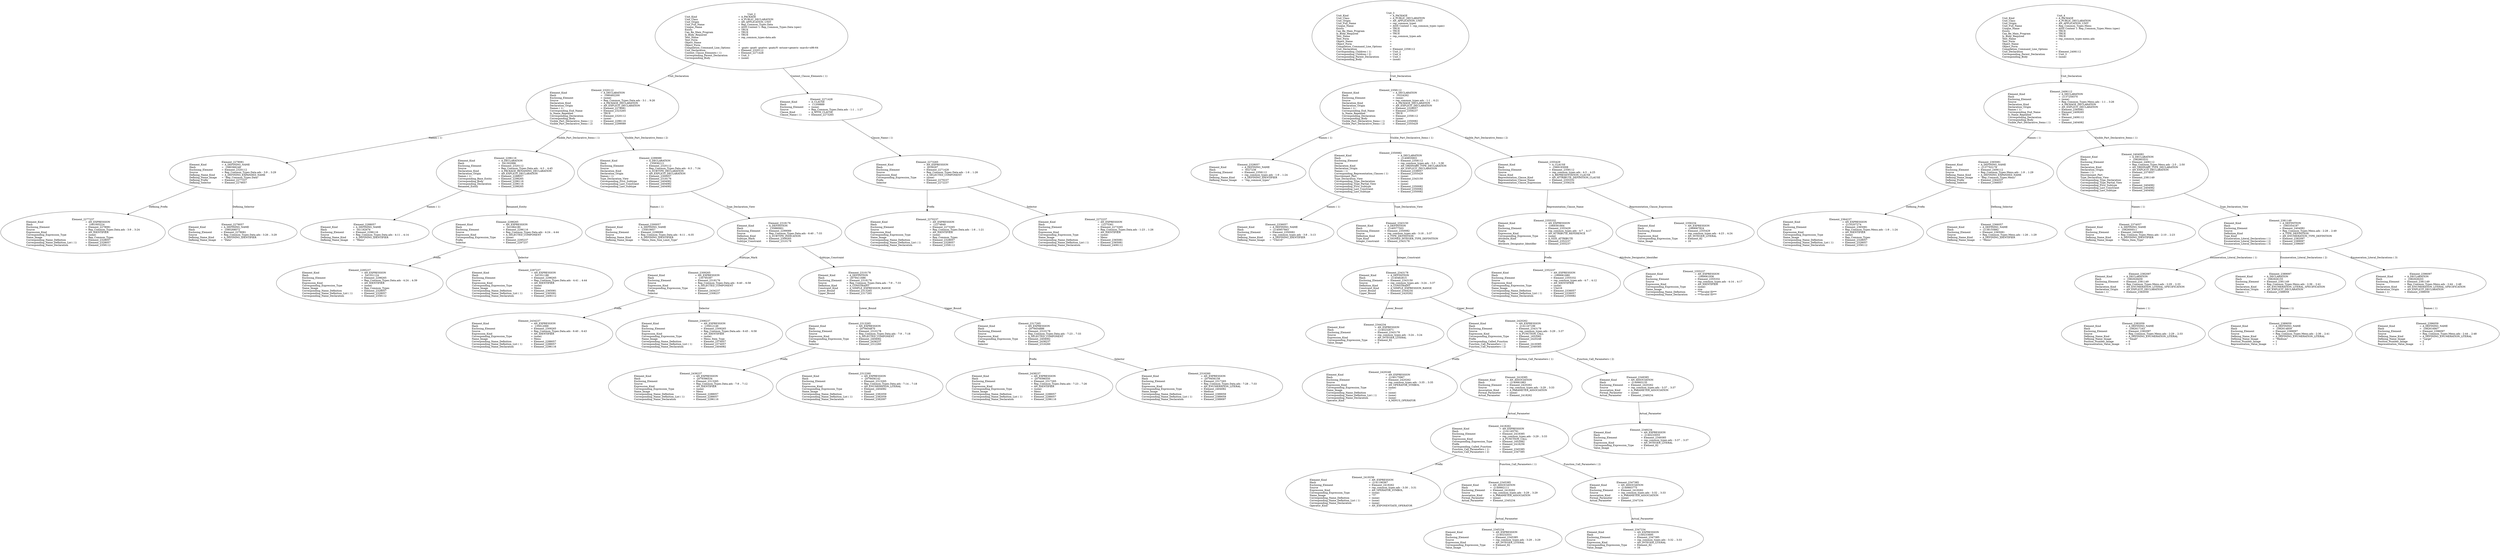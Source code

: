 digraph "rep_common_types-data.adt" {
  Unit_2 -> Element_2320112
      [ label=Unit_Declaration ];
  Unit_2 -> Element_2271428
      [ label="Context_Clause_Elements ( 1)" ];
  Unit_2
      [ label=<<TABLE BORDER="0" CELLBORDER="0" CELLSPACING="0" CELLPADDING="0"> 
          <TR><TD COLSPAN="3">Unit_2</TD></TR>
          <TR><TD ALIGN="LEFT">Unit_Kind   </TD><TD> = </TD><TD ALIGN="LEFT">A_PACKAGE</TD></TR>
          <TR><TD ALIGN="LEFT">Unit_Class   </TD><TD> = </TD><TD ALIGN="LEFT">A_PUBLIC_DECLARATION</TD></TR>
          <TR><TD ALIGN="LEFT">Unit_Origin   </TD><TD> = </TD><TD ALIGN="LEFT">AN_APPLICATION_UNIT</TD></TR>
          <TR><TD ALIGN="LEFT">Unit_Full_Name    </TD><TD> = </TD><TD ALIGN="LEFT">Rep_Common_Types.Data</TD></TR>
          <TR><TD ALIGN="LEFT">Unique_Name   </TD><TD> = </TD><TD ALIGN="LEFT">ASIS Context 1: Rep_Common_Types.Data (spec)</TD></TR>
          <TR><TD ALIGN="LEFT">Exists  </TD><TD> = </TD><TD ALIGN="LEFT">TRUE</TD></TR>
          <TR><TD ALIGN="LEFT">Can_Be_Main_Program     </TD><TD> = </TD><TD ALIGN="LEFT">TRUE</TD></TR>
          <TR><TD ALIGN="LEFT">Is_Body_Required     </TD><TD> = </TD><TD ALIGN="LEFT">TRUE</TD></TR>
          <TR><TD ALIGN="LEFT">Text_Name   </TD><TD> = </TD><TD ALIGN="LEFT">rep_common_types-data.ads</TD></TR>
          <TR><TD ALIGN="LEFT">Text_Form   </TD><TD> = </TD><TD ALIGN="LEFT"></TD></TR>
          <TR><TD ALIGN="LEFT">Object_Name   </TD><TD> = </TD><TD ALIGN="LEFT"></TD></TR>
          <TR><TD ALIGN="LEFT">Object_Form   </TD><TD> = </TD><TD ALIGN="LEFT"></TD></TR>
          <TR><TD ALIGN="LEFT">Compilation_Command_Line_Options         </TD><TD> = </TD><TD ALIGN="LEFT">-gnatc -gnatt -gnatws -gnatyN -mtune=generic -march=x86-64</TD></TR>
          <TR><TD ALIGN="LEFT">Unit_Declaration     </TD><TD> = </TD><TD ALIGN="LEFT">Element_2320112</TD></TR>
          <TR><TD ALIGN="LEFT">Context_Clause_Elements ( 1)        </TD><TD> = </TD><TD ALIGN="LEFT">Element_2271428</TD></TR>
          <TR><TD ALIGN="LEFT">Corresponding_Parent_Declaration         </TD><TD> = </TD><TD ALIGN="LEFT">Unit_3</TD></TR>
          <TR><TD ALIGN="LEFT">Corresponding_Body     </TD><TD> = </TD><TD ALIGN="LEFT">(none)</TD></TR>
          </TABLE>> ];
  Element_2271428 -> Element_2273265
      [ label="Clause_Name ( 1)" ];
  Element_2271428
      [ label=<<TABLE BORDER="0" CELLBORDER="0" CELLSPACING="0" CELLPADDING="0"> 
          <TR><TD COLSPAN="3">Element_2271428</TD></TR>
          <TR><TD ALIGN="LEFT">Element_Kind    </TD><TD> = </TD><TD ALIGN="LEFT">A_CLAUSE</TD></TR>
          <TR><TD ALIGN="LEFT">Hash  </TD><TD> = </TD><TD ALIGN="LEFT"> 11209889</TD></TR>
          <TR><TD ALIGN="LEFT">Enclosing_Element     </TD><TD> = </TD><TD ALIGN="LEFT">(none)</TD></TR>
          <TR><TD ALIGN="LEFT">Source  </TD><TD> = </TD><TD ALIGN="LEFT">Rep_Common_Types.Data.ads - 1:1 .. 1:27</TD></TR>
          <TR><TD ALIGN="LEFT">Clause_Kind   </TD><TD> = </TD><TD ALIGN="LEFT">A_WITH_CLAUSE</TD></TR>
          <TR><TD ALIGN="LEFT">Clause_Name ( 1)     </TD><TD> = </TD><TD ALIGN="LEFT">Element_2273265</TD></TR>
          </TABLE>> ];
  Element_2273265 -> Element_2270237
      [ label=Prefix ];
  Element_2273265 -> Element_2272237
      [ label=Selector ];
  Element_2273265
      [ label=<<TABLE BORDER="0" CELLBORDER="0" CELLSPACING="0" CELLPADDING="0"> 
          <TR><TD COLSPAN="3">Element_2273265</TD></TR>
          <TR><TD ALIGN="LEFT">Element_Kind    </TD><TD> = </TD><TD ALIGN="LEFT">AN_EXPRESSION</TD></TR>
          <TR><TD ALIGN="LEFT">Hash  </TD><TD> = </TD><TD ALIGN="LEFT"> 8539297</TD></TR>
          <TR><TD ALIGN="LEFT">Enclosing_Element     </TD><TD> = </TD><TD ALIGN="LEFT">Element_2271428</TD></TR>
          <TR><TD ALIGN="LEFT">Source  </TD><TD> = </TD><TD ALIGN="LEFT">Rep_Common_Types.Data.ads - 1:6 .. 1:26</TD></TR>
          <TR><TD ALIGN="LEFT">Expression_Kind    </TD><TD> = </TD><TD ALIGN="LEFT">A_SELECTED_COMPONENT</TD></TR>
          <TR><TD ALIGN="LEFT">Corresponding_Expression_Type        </TD><TD> = </TD><TD ALIGN="LEFT">(none)</TD></TR>
          <TR><TD ALIGN="LEFT">Prefix  </TD><TD> = </TD><TD ALIGN="LEFT">Element_2270237</TD></TR>
          <TR><TD ALIGN="LEFT">Selector   </TD><TD> = </TD><TD ALIGN="LEFT">Element_2272237</TD></TR>
          </TABLE>> ];
  Element_2270237
      [ label=<<TABLE BORDER="0" CELLBORDER="0" CELLSPACING="0" CELLPADDING="0"> 
          <TR><TD COLSPAN="3">Element_2270237</TD></TR>
          <TR><TD ALIGN="LEFT">Element_Kind    </TD><TD> = </TD><TD ALIGN="LEFT">AN_EXPRESSION</TD></TR>
          <TR><TD ALIGN="LEFT">Hash  </TD><TD> = </TD><TD ALIGN="LEFT"> 12274849</TD></TR>
          <TR><TD ALIGN="LEFT">Enclosing_Element     </TD><TD> = </TD><TD ALIGN="LEFT">Element_2273265</TD></TR>
          <TR><TD ALIGN="LEFT">Source  </TD><TD> = </TD><TD ALIGN="LEFT">Rep_Common_Types.Data.ads - 1:6 .. 1:21</TD></TR>
          <TR><TD ALIGN="LEFT">Expression_Kind    </TD><TD> = </TD><TD ALIGN="LEFT">AN_IDENTIFIER</TD></TR>
          <TR><TD ALIGN="LEFT">Corresponding_Expression_Type        </TD><TD> = </TD><TD ALIGN="LEFT">(none)</TD></TR>
          <TR><TD ALIGN="LEFT">Name_Image   </TD><TD> = </TD><TD ALIGN="LEFT">Rep_Common_Types</TD></TR>
          <TR><TD ALIGN="LEFT">Corresponding_Name_Definition        </TD><TD> = </TD><TD ALIGN="LEFT">Element_2328057</TD></TR>
          <TR><TD ALIGN="LEFT">Corresponding_Name_Definition_List ( 1)          </TD><TD> = </TD><TD ALIGN="LEFT">Element_2328057</TD></TR>
          <TR><TD ALIGN="LEFT">Corresponding_Name_Declaration        </TD><TD> = </TD><TD ALIGN="LEFT">Element_2358112</TD></TR>
          </TABLE>> ];
  Element_2272237
      [ label=<<TABLE BORDER="0" CELLBORDER="0" CELLSPACING="0" CELLPADDING="0"> 
          <TR><TD COLSPAN="3">Element_2272237</TD></TR>
          <TR><TD ALIGN="LEFT">Element_Kind    </TD><TD> = </TD><TD ALIGN="LEFT">AN_EXPRESSION</TD></TR>
          <TR><TD ALIGN="LEFT">Hash  </TD><TD> = </TD><TD ALIGN="LEFT"> 12275361</TD></TR>
          <TR><TD ALIGN="LEFT">Enclosing_Element     </TD><TD> = </TD><TD ALIGN="LEFT">Element_2273265</TD></TR>
          <TR><TD ALIGN="LEFT">Source  </TD><TD> = </TD><TD ALIGN="LEFT">Rep_Common_Types.Data.ads - 1:23 .. 1:26</TD></TR>
          <TR><TD ALIGN="LEFT">Expression_Kind    </TD><TD> = </TD><TD ALIGN="LEFT">AN_IDENTIFIER</TD></TR>
          <TR><TD ALIGN="LEFT">Corresponding_Expression_Type        </TD><TD> = </TD><TD ALIGN="LEFT">(none)</TD></TR>
          <TR><TD ALIGN="LEFT">Name_Image   </TD><TD> = </TD><TD ALIGN="LEFT">Menu</TD></TR>
          <TR><TD ALIGN="LEFT">Corresponding_Name_Definition        </TD><TD> = </TD><TD ALIGN="LEFT">Element_2365081</TD></TR>
          <TR><TD ALIGN="LEFT">Corresponding_Name_Definition_List ( 1)          </TD><TD> = </TD><TD ALIGN="LEFT">Element_2365081</TD></TR>
          <TR><TD ALIGN="LEFT">Corresponding_Name_Declaration        </TD><TD> = </TD><TD ALIGN="LEFT">Element_2406112</TD></TR>
          </TABLE>> ];
  Element_2320112 -> Element_2278081
      [ label="Names ( 1)" ];
  Element_2320112 -> Element_2296116
      [ label="Visible_Part_Declarative_Items ( 1)" ];
  Element_2320112 -> Element_2299089
      [ label="Visible_Part_Declarative_Items ( 2)" ];
  Element_2320112
      [ label=<<TABLE BORDER="0" CELLBORDER="0" CELLSPACING="0" CELLPADDING="0"> 
          <TR><TD COLSPAN="3">Element_2320112</TD></TR>
          <TR><TD ALIGN="LEFT">Element_Kind    </TD><TD> = </TD><TD ALIGN="LEFT">A_DECLARATION</TD></TR>
          <TR><TD ALIGN="LEFT">Hash  </TD><TD> = </TD><TD ALIGN="LEFT"> 1080492200</TD></TR>
          <TR><TD ALIGN="LEFT">Enclosing_Element     </TD><TD> = </TD><TD ALIGN="LEFT">(none)</TD></TR>
          <TR><TD ALIGN="LEFT">Source  </TD><TD> = </TD><TD ALIGN="LEFT">Rep_Common_Types.Data.ads - 3:1 .. 9:26</TD></TR>
          <TR><TD ALIGN="LEFT">Declaration_Kind     </TD><TD> = </TD><TD ALIGN="LEFT">A_PACKAGE_DECLARATION</TD></TR>
          <TR><TD ALIGN="LEFT">Declaration_Origin     </TD><TD> = </TD><TD ALIGN="LEFT">AN_EXPLICIT_DECLARATION</TD></TR>
          <TR><TD ALIGN="LEFT">Names ( 1)   </TD><TD> = </TD><TD ALIGN="LEFT">Element_2278081</TD></TR>
          <TR><TD ALIGN="LEFT">Corresponding_End_Name      </TD><TD> = </TD><TD ALIGN="LEFT">Element_2323265</TD></TR>
          <TR><TD ALIGN="LEFT">Is_Name_Repeated     </TD><TD> = </TD><TD ALIGN="LEFT">TRUE</TD></TR>
          <TR><TD ALIGN="LEFT">Corresponding_Declaration       </TD><TD> = </TD><TD ALIGN="LEFT">Element_2320112</TD></TR>
          <TR><TD ALIGN="LEFT">Corresponding_Body     </TD><TD> = </TD><TD ALIGN="LEFT">(none)</TD></TR>
          <TR><TD ALIGN="LEFT">Visible_Part_Declarative_Items ( 1)         </TD><TD> = </TD><TD ALIGN="LEFT">Element_2296116</TD></TR>
          <TR><TD ALIGN="LEFT">Visible_Part_Declarative_Items ( 2)         </TD><TD> = </TD><TD ALIGN="LEFT">Element_2299089</TD></TR>
          </TABLE>> ];
  Element_2278081 -> Element_2277237
      [ label=Defining_Prefix ];
  Element_2278081 -> Element_2279057
      [ label=Defining_Selector ];
  Element_2278081
      [ label=<<TABLE BORDER="0" CELLBORDER="0" CELLSPACING="0" CELLPADDING="0"> 
          <TR><TD COLSPAN="3">Element_2278081</TD></TR>
          <TR><TD ALIGN="LEFT">Element_Kind    </TD><TD> = </TD><TD ALIGN="LEFT">A_DEFINING_NAME</TD></TR>
          <TR><TD ALIGN="LEFT">Hash  </TD><TD> = </TD><TD ALIGN="LEFT"> 1080366248</TD></TR>
          <TR><TD ALIGN="LEFT">Enclosing_Element     </TD><TD> = </TD><TD ALIGN="LEFT">Element_2320112</TD></TR>
          <TR><TD ALIGN="LEFT">Source  </TD><TD> = </TD><TD ALIGN="LEFT">Rep_Common_Types.Data.ads - 3:9 .. 3:29</TD></TR>
          <TR><TD ALIGN="LEFT">Defining_Name_Kind     </TD><TD> = </TD><TD ALIGN="LEFT">A_DEFINING_EXPANDED_NAME</TD></TR>
          <TR><TD ALIGN="LEFT">Defining_Name_Image     </TD><TD> = </TD><TD ALIGN="LEFT">"Rep_Common_Types.Data"</TD></TR>
          <TR><TD ALIGN="LEFT">Defining_Prefix    </TD><TD> = </TD><TD ALIGN="LEFT">Element_2277237</TD></TR>
          <TR><TD ALIGN="LEFT">Defining_Selector     </TD><TD> = </TD><TD ALIGN="LEFT">Element_2279057</TD></TR>
          </TABLE>> ];
  Element_2277237
      [ label=<<TABLE BORDER="0" CELLBORDER="0" CELLSPACING="0" CELLPADDING="0"> 
          <TR><TD COLSPAN="3">Element_2277237</TD></TR>
          <TR><TD ALIGN="LEFT">Element_Kind    </TD><TD> = </TD><TD ALIGN="LEFT">AN_EXPRESSION</TD></TR>
          <TR><TD ALIGN="LEFT">Hash  </TD><TD> = </TD><TD ALIGN="LEFT"> 1081005224</TD></TR>
          <TR><TD ALIGN="LEFT">Enclosing_Element     </TD><TD> = </TD><TD ALIGN="LEFT">Element_2278081</TD></TR>
          <TR><TD ALIGN="LEFT">Source  </TD><TD> = </TD><TD ALIGN="LEFT">Rep_Common_Types.Data.ads - 3:9 .. 3:24</TD></TR>
          <TR><TD ALIGN="LEFT">Expression_Kind    </TD><TD> = </TD><TD ALIGN="LEFT">AN_IDENTIFIER</TD></TR>
          <TR><TD ALIGN="LEFT">Corresponding_Expression_Type        </TD><TD> = </TD><TD ALIGN="LEFT">(none)</TD></TR>
          <TR><TD ALIGN="LEFT">Name_Image   </TD><TD> = </TD><TD ALIGN="LEFT">Rep_Common_Types</TD></TR>
          <TR><TD ALIGN="LEFT">Corresponding_Name_Definition        </TD><TD> = </TD><TD ALIGN="LEFT">Element_2328057</TD></TR>
          <TR><TD ALIGN="LEFT">Corresponding_Name_Definition_List ( 1)          </TD><TD> = </TD><TD ALIGN="LEFT">Element_2328057</TD></TR>
          <TR><TD ALIGN="LEFT">Corresponding_Name_Declaration        </TD><TD> = </TD><TD ALIGN="LEFT">Element_2358112</TD></TR>
          </TABLE>> ];
  Element_2279057
      [ label=<<TABLE BORDER="0" CELLBORDER="0" CELLSPACING="0" CELLPADDING="0"> 
          <TR><TD COLSPAN="3">Element_2279057</TD></TR>
          <TR><TD ALIGN="LEFT">Element_Kind    </TD><TD> = </TD><TD ALIGN="LEFT">A_DEFINING_NAME</TD></TR>
          <TR><TD ALIGN="LEFT">Hash  </TD><TD> = </TD><TD ALIGN="LEFT"> 1080268072</TD></TR>
          <TR><TD ALIGN="LEFT">Enclosing_Element     </TD><TD> = </TD><TD ALIGN="LEFT">Element_2278081</TD></TR>
          <TR><TD ALIGN="LEFT">Source  </TD><TD> = </TD><TD ALIGN="LEFT">Rep_Common_Types.Data.ads - 3:26 .. 3:29</TD></TR>
          <TR><TD ALIGN="LEFT">Defining_Name_Kind     </TD><TD> = </TD><TD ALIGN="LEFT">A_DEFINING_IDENTIFIER</TD></TR>
          <TR><TD ALIGN="LEFT">Defining_Name_Image     </TD><TD> = </TD><TD ALIGN="LEFT">"Data"</TD></TR>
          </TABLE>> ];
  Element_2296116 -> Element_2288057
      [ label="Names ( 1)" ];
  Element_2296116 -> Element_2298265
      [ label=Renamed_Entity ];
  Element_2296116
      [ label=<<TABLE BORDER="0" CELLBORDER="0" CELLSPACING="0" CELLPADDING="0"> 
          <TR><TD COLSPAN="3">Element_2296116</TD></TR>
          <TR><TD ALIGN="LEFT">Element_Kind    </TD><TD> = </TD><TD ALIGN="LEFT">A_DECLARATION</TD></TR>
          <TR><TD ALIGN="LEFT">Hash  </TD><TD> = </TD><TD ALIGN="LEFT"> 541302996</TD></TR>
          <TR><TD ALIGN="LEFT">Enclosing_Element     </TD><TD> = </TD><TD ALIGN="LEFT">Element_2320112</TD></TR>
          <TR><TD ALIGN="LEFT">Source  </TD><TD> = </TD><TD ALIGN="LEFT">Rep_Common_Types.Data.ads - 4:3 .. 4:45</TD></TR>
          <TR><TD ALIGN="LEFT">Declaration_Kind     </TD><TD> = </TD><TD ALIGN="LEFT">A_PACKAGE_RENAMING_DECLARATION</TD></TR>
          <TR><TD ALIGN="LEFT">Declaration_Origin     </TD><TD> = </TD><TD ALIGN="LEFT">AN_EXPLICIT_DECLARATION</TD></TR>
          <TR><TD ALIGN="LEFT">Names ( 1)   </TD><TD> = </TD><TD ALIGN="LEFT">Element_2288057</TD></TR>
          <TR><TD ALIGN="LEFT">Corresponding_Base_Entity       </TD><TD> = </TD><TD ALIGN="LEFT">Element_2298265</TD></TR>
          <TR><TD ALIGN="LEFT">Corresponding_Body     </TD><TD> = </TD><TD ALIGN="LEFT">Element_2296116</TD></TR>
          <TR><TD ALIGN="LEFT">Corresponding_Declaration       </TD><TD> = </TD><TD ALIGN="LEFT">Element_2296116</TD></TR>
          <TR><TD ALIGN="LEFT">Renamed_Entity    </TD><TD> = </TD><TD ALIGN="LEFT">Element_2298265</TD></TR>
          </TABLE>> ];
  Element_2288057
      [ label=<<TABLE BORDER="0" CELLBORDER="0" CELLSPACING="0" CELLPADDING="0"> 
          <TR><TD COLSPAN="3">Element_2288057</TD></TR>
          <TR><TD ALIGN="LEFT">Element_Kind    </TD><TD> = </TD><TD ALIGN="LEFT">A_DEFINING_NAME</TD></TR>
          <TR><TD ALIGN="LEFT">Hash  </TD><TD> = </TD><TD ALIGN="LEFT"> 541182676</TD></TR>
          <TR><TD ALIGN="LEFT">Enclosing_Element     </TD><TD> = </TD><TD ALIGN="LEFT">Element_2296116</TD></TR>
          <TR><TD ALIGN="LEFT">Source  </TD><TD> = </TD><TD ALIGN="LEFT">Rep_Common_Types.Data.ads - 4:11 .. 4:14</TD></TR>
          <TR><TD ALIGN="LEFT">Defining_Name_Kind     </TD><TD> = </TD><TD ALIGN="LEFT">A_DEFINING_IDENTIFIER</TD></TR>
          <TR><TD ALIGN="LEFT">Defining_Name_Image     </TD><TD> = </TD><TD ALIGN="LEFT">"Menu"</TD></TR>
          </TABLE>> ];
  Element_2298265 -> Element_2295237
      [ label=Prefix ];
  Element_2298265 -> Element_2297237
      [ label=Selector ];
  Element_2298265
      [ label=<<TABLE BORDER="0" CELLBORDER="0" CELLSPACING="0" CELLPADDING="0"> 
          <TR><TD COLSPAN="3">Element_2298265</TD></TR>
          <TR><TD ALIGN="LEFT">Element_Kind    </TD><TD> = </TD><TD ALIGN="LEFT">AN_EXPRESSION</TD></TR>
          <TR><TD ALIGN="LEFT">Hash  </TD><TD> = </TD><TD ALIGN="LEFT"> 541084180</TD></TR>
          <TR><TD ALIGN="LEFT">Enclosing_Element     </TD><TD> = </TD><TD ALIGN="LEFT">Element_2296116</TD></TR>
          <TR><TD ALIGN="LEFT">Source  </TD><TD> = </TD><TD ALIGN="LEFT">Rep_Common_Types.Data.ads - 4:24 .. 4:44</TD></TR>
          <TR><TD ALIGN="LEFT">Expression_Kind    </TD><TD> = </TD><TD ALIGN="LEFT">A_SELECTED_COMPONENT</TD></TR>
          <TR><TD ALIGN="LEFT">Corresponding_Expression_Type        </TD><TD> = </TD><TD ALIGN="LEFT">(none)</TD></TR>
          <TR><TD ALIGN="LEFT">Prefix  </TD><TD> = </TD><TD ALIGN="LEFT">Element_2295237</TD></TR>
          <TR><TD ALIGN="LEFT">Selector   </TD><TD> = </TD><TD ALIGN="LEFT">Element_2297237</TD></TR>
          </TABLE>> ];
  Element_2295237
      [ label=<<TABLE BORDER="0" CELLBORDER="0" CELLSPACING="0" CELLPADDING="0"> 
          <TR><TD COLSPAN="3">Element_2295237</TD></TR>
          <TR><TD ALIGN="LEFT">Element_Kind    </TD><TD> = </TD><TD ALIGN="LEFT">AN_EXPRESSION</TD></TR>
          <TR><TD ALIGN="LEFT">Hash  </TD><TD> = </TD><TD ALIGN="LEFT"> 541551124</TD></TR>
          <TR><TD ALIGN="LEFT">Enclosing_Element     </TD><TD> = </TD><TD ALIGN="LEFT">Element_2298265</TD></TR>
          <TR><TD ALIGN="LEFT">Source  </TD><TD> = </TD><TD ALIGN="LEFT">Rep_Common_Types.Data.ads - 4:24 .. 4:39</TD></TR>
          <TR><TD ALIGN="LEFT">Expression_Kind    </TD><TD> = </TD><TD ALIGN="LEFT">AN_IDENTIFIER</TD></TR>
          <TR><TD ALIGN="LEFT">Corresponding_Expression_Type        </TD><TD> = </TD><TD ALIGN="LEFT">(none)</TD></TR>
          <TR><TD ALIGN="LEFT">Name_Image   </TD><TD> = </TD><TD ALIGN="LEFT">Rep_Common_Types</TD></TR>
          <TR><TD ALIGN="LEFT">Corresponding_Name_Definition        </TD><TD> = </TD><TD ALIGN="LEFT">Element_2328057</TD></TR>
          <TR><TD ALIGN="LEFT">Corresponding_Name_Definition_List ( 1)          </TD><TD> = </TD><TD ALIGN="LEFT">Element_2328057</TD></TR>
          <TR><TD ALIGN="LEFT">Corresponding_Name_Declaration        </TD><TD> = </TD><TD ALIGN="LEFT">Element_2358112</TD></TR>
          </TABLE>> ];
  Element_2297237
      [ label=<<TABLE BORDER="0" CELLBORDER="0" CELLSPACING="0" CELLPADDING="0"> 
          <TR><TD COLSPAN="3">Element_2297237</TD></TR>
          <TR><TD ALIGN="LEFT">Element_Kind    </TD><TD> = </TD><TD ALIGN="LEFT">AN_EXPRESSION</TD></TR>
          <TR><TD ALIGN="LEFT">Hash  </TD><TD> = </TD><TD ALIGN="LEFT"> 541551188</TD></TR>
          <TR><TD ALIGN="LEFT">Enclosing_Element     </TD><TD> = </TD><TD ALIGN="LEFT">Element_2298265</TD></TR>
          <TR><TD ALIGN="LEFT">Source  </TD><TD> = </TD><TD ALIGN="LEFT">Rep_Common_Types.Data.ads - 4:41 .. 4:44</TD></TR>
          <TR><TD ALIGN="LEFT">Expression_Kind    </TD><TD> = </TD><TD ALIGN="LEFT">AN_IDENTIFIER</TD></TR>
          <TR><TD ALIGN="LEFT">Corresponding_Expression_Type        </TD><TD> = </TD><TD ALIGN="LEFT">(none)</TD></TR>
          <TR><TD ALIGN="LEFT">Name_Image   </TD><TD> = </TD><TD ALIGN="LEFT">Menu</TD></TR>
          <TR><TD ALIGN="LEFT">Corresponding_Name_Definition        </TD><TD> = </TD><TD ALIGN="LEFT">Element_2365081</TD></TR>
          <TR><TD ALIGN="LEFT">Corresponding_Name_Definition_List ( 1)          </TD><TD> = </TD><TD ALIGN="LEFT">Element_2365081</TD></TR>
          <TR><TD ALIGN="LEFT">Corresponding_Name_Declaration        </TD><TD> = </TD><TD ALIGN="LEFT">Element_2406112</TD></TR>
          </TABLE>> ];
  Element_2299089 -> Element_2300057
      [ label="Names ( 1)" ];
  Element_2299089 -> Element_2318176
      [ label=Type_Declaration_View ];
  Element_2299089
      [ label=<<TABLE BORDER="0" CELLBORDER="0" CELLSPACING="0" CELLPADDING="0"> 
          <TR><TD COLSPAN="3">Element_2299089</TD></TR>
          <TR><TD ALIGN="LEFT">Element_Kind    </TD><TD> = </TD><TD ALIGN="LEFT">A_DECLARATION</TD></TR>
          <TR><TD ALIGN="LEFT">Hash  </TD><TD> = </TD><TD ALIGN="LEFT"> 135836213</TD></TR>
          <TR><TD ALIGN="LEFT">Enclosing_Element     </TD><TD> = </TD><TD ALIGN="LEFT">Element_2320112</TD></TR>
          <TR><TD ALIGN="LEFT">Source  </TD><TD> = </TD><TD ALIGN="LEFT">Rep_Common_Types.Data.ads - 6:3 .. 7:34</TD></TR>
          <TR><TD ALIGN="LEFT">Declaration_Kind     </TD><TD> = </TD><TD ALIGN="LEFT">A_SUBTYPE_DECLARATION</TD></TR>
          <TR><TD ALIGN="LEFT">Declaration_Origin     </TD><TD> = </TD><TD ALIGN="LEFT">AN_EXPLICIT_DECLARATION</TD></TR>
          <TR><TD ALIGN="LEFT">Names ( 1)   </TD><TD> = </TD><TD ALIGN="LEFT">Element_2300057</TD></TR>
          <TR><TD ALIGN="LEFT">Type_Declaration_View      </TD><TD> = </TD><TD ALIGN="LEFT">Element_2318176</TD></TR>
          <TR><TD ALIGN="LEFT">Corresponding_First_Subtype       </TD><TD> = </TD><TD ALIGN="LEFT">Element_2404082</TD></TR>
          <TR><TD ALIGN="LEFT">Corresponding_Last_Constraint        </TD><TD> = </TD><TD ALIGN="LEFT">Element_2404082</TD></TR>
          <TR><TD ALIGN="LEFT">Corresponding_Last_Subtype       </TD><TD> = </TD><TD ALIGN="LEFT">Element_2404082</TD></TR>
          </TABLE>> ];
  Element_2300057
      [ label=<<TABLE BORDER="0" CELLBORDER="0" CELLSPACING="0" CELLPADDING="0"> 
          <TR><TD COLSPAN="3">Element_2300057</TD></TR>
          <TR><TD ALIGN="LEFT">Element_Kind    </TD><TD> = </TD><TD ALIGN="LEFT">A_DEFINING_NAME</TD></TR>
          <TR><TD ALIGN="LEFT">Hash  </TD><TD> = </TD><TD ALIGN="LEFT"> 135819957</TD></TR>
          <TR><TD ALIGN="LEFT">Enclosing_Element     </TD><TD> = </TD><TD ALIGN="LEFT">Element_2299089</TD></TR>
          <TR><TD ALIGN="LEFT">Source  </TD><TD> = </TD><TD ALIGN="LEFT">Rep_Common_Types.Data.ads - 6:11 .. 6:35</TD></TR>
          <TR><TD ALIGN="LEFT">Defining_Name_Kind     </TD><TD> = </TD><TD ALIGN="LEFT">A_DEFINING_IDENTIFIER</TD></TR>
          <TR><TD ALIGN="LEFT">Defining_Name_Image     </TD><TD> = </TD><TD ALIGN="LEFT">"Menu_Item_Size_Limit_Type"</TD></TR>
          </TABLE>> ];
  Element_2318176 -> Element_2309265
      [ label=Subtype_Mark ];
  Element_2318176 -> Element_2310178
      [ label=Subtype_Constraint ];
  Element_2318176
      [ label=<<TABLE BORDER="0" CELLBORDER="0" CELLSPACING="0" CELLPADDING="0"> 
          <TR><TD COLSPAN="3">Element_2318176</TD></TR>
          <TR><TD ALIGN="LEFT">Element_Kind    </TD><TD> = </TD><TD ALIGN="LEFT">A_DEFINITION</TD></TR>
          <TR><TD ALIGN="LEFT">Hash  </TD><TD> = </TD><TD ALIGN="LEFT"> 135880901</TD></TR>
          <TR><TD ALIGN="LEFT">Enclosing_Element     </TD><TD> = </TD><TD ALIGN="LEFT">Element_2299089</TD></TR>
          <TR><TD ALIGN="LEFT">Source  </TD><TD> = </TD><TD ALIGN="LEFT">Rep_Common_Types.Data.ads - 6:40 .. 7:33</TD></TR>
          <TR><TD ALIGN="LEFT">Definition_Kind    </TD><TD> = </TD><TD ALIGN="LEFT">A_SUBTYPE_INDICATION</TD></TR>
          <TR><TD ALIGN="LEFT">Subtype_Mark    </TD><TD> = </TD><TD ALIGN="LEFT">Element_2309265</TD></TR>
          <TR><TD ALIGN="LEFT">Subtype_Constraint     </TD><TD> = </TD><TD ALIGN="LEFT">Element_2310178</TD></TR>
          </TABLE>> ];
  Element_2309265 -> Element_2434237
      [ label=Prefix ];
  Element_2309265 -> Element_2308237
      [ label=Selector ];
  Element_2309265
      [ label=<<TABLE BORDER="0" CELLBORDER="0" CELLSPACING="0" CELLPADDING="0"> 
          <TR><TD COLSPAN="3">Element_2309265</TD></TR>
          <TR><TD ALIGN="LEFT">Element_Kind    </TD><TD> = </TD><TD ALIGN="LEFT">AN_EXPRESSION</TD></TR>
          <TR><TD ALIGN="LEFT">Hash  </TD><TD> = </TD><TD ALIGN="LEFT"> 135795397</TD></TR>
          <TR><TD ALIGN="LEFT">Enclosing_Element     </TD><TD> = </TD><TD ALIGN="LEFT">Element_2318176</TD></TR>
          <TR><TD ALIGN="LEFT">Source  </TD><TD> = </TD><TD ALIGN="LEFT">Rep_Common_Types.Data.ads - 6:40 .. 6:58</TD></TR>
          <TR><TD ALIGN="LEFT">Expression_Kind    </TD><TD> = </TD><TD ALIGN="LEFT">A_SELECTED_COMPONENT</TD></TR>
          <TR><TD ALIGN="LEFT">Corresponding_Expression_Type        </TD><TD> = </TD><TD ALIGN="LEFT">(none)</TD></TR>
          <TR><TD ALIGN="LEFT">Prefix  </TD><TD> = </TD><TD ALIGN="LEFT">Element_2434237</TD></TR>
          <TR><TD ALIGN="LEFT">Selector   </TD><TD> = </TD><TD ALIGN="LEFT">Element_2308237</TD></TR>
          </TABLE>> ];
  Element_2434237
      [ label=<<TABLE BORDER="0" CELLBORDER="0" CELLSPACING="0" CELLPADDING="0"> 
          <TR><TD COLSPAN="3">Element_2434237</TD></TR>
          <TR><TD ALIGN="LEFT">Element_Kind    </TD><TD> = </TD><TD ALIGN="LEFT">AN_EXPRESSION</TD></TR>
          <TR><TD ALIGN="LEFT">Hash  </TD><TD> = </TD><TD ALIGN="LEFT"> 135912069</TD></TR>
          <TR><TD ALIGN="LEFT">Enclosing_Element     </TD><TD> = </TD><TD ALIGN="LEFT">Element_2309265</TD></TR>
          <TR><TD ALIGN="LEFT">Source  </TD><TD> = </TD><TD ALIGN="LEFT">Rep_Common_Types.Data.ads - 6:40 .. 6:43</TD></TR>
          <TR><TD ALIGN="LEFT">Expression_Kind    </TD><TD> = </TD><TD ALIGN="LEFT">AN_IDENTIFIER</TD></TR>
          <TR><TD ALIGN="LEFT">Corresponding_Expression_Type        </TD><TD> = </TD><TD ALIGN="LEFT">(none)</TD></TR>
          <TR><TD ALIGN="LEFT">Name_Image   </TD><TD> = </TD><TD ALIGN="LEFT">Menu</TD></TR>
          <TR><TD ALIGN="LEFT">Corresponding_Name_Definition        </TD><TD> = </TD><TD ALIGN="LEFT">Element_2288057</TD></TR>
          <TR><TD ALIGN="LEFT">Corresponding_Name_Definition_List ( 1)          </TD><TD> = </TD><TD ALIGN="LEFT">Element_2288057</TD></TR>
          <TR><TD ALIGN="LEFT">Corresponding_Name_Declaration        </TD><TD> = </TD><TD ALIGN="LEFT">Element_2296116</TD></TR>
          </TABLE>> ];
  Element_2308237
      [ label=<<TABLE BORDER="0" CELLBORDER="0" CELLSPACING="0" CELLPADDING="0"> 
          <TR><TD COLSPAN="3">Element_2308237</TD></TR>
          <TR><TD ALIGN="LEFT">Element_Kind    </TD><TD> = </TD><TD ALIGN="LEFT">AN_EXPRESSION</TD></TR>
          <TR><TD ALIGN="LEFT">Hash  </TD><TD> = </TD><TD ALIGN="LEFT"> 135912149</TD></TR>
          <TR><TD ALIGN="LEFT">Enclosing_Element     </TD><TD> = </TD><TD ALIGN="LEFT">Element_2309265</TD></TR>
          <TR><TD ALIGN="LEFT">Source  </TD><TD> = </TD><TD ALIGN="LEFT">Rep_Common_Types.Data.ads - 6:45 .. 6:58</TD></TR>
          <TR><TD ALIGN="LEFT">Expression_Kind    </TD><TD> = </TD><TD ALIGN="LEFT">AN_IDENTIFIER</TD></TR>
          <TR><TD ALIGN="LEFT">Corresponding_Expression_Type        </TD><TD> = </TD><TD ALIGN="LEFT">(none)</TD></TR>
          <TR><TD ALIGN="LEFT">Name_Image   </TD><TD> = </TD><TD ALIGN="LEFT">Menu_Item_Type</TD></TR>
          <TR><TD ALIGN="LEFT">Corresponding_Name_Definition        </TD><TD> = </TD><TD ALIGN="LEFT">Element_2374057</TD></TR>
          <TR><TD ALIGN="LEFT">Corresponding_Name_Definition_List ( 1)          </TD><TD> = </TD><TD ALIGN="LEFT">Element_2374057</TD></TR>
          <TR><TD ALIGN="LEFT">Corresponding_Name_Declaration        </TD><TD> = </TD><TD ALIGN="LEFT">Element_2404082</TD></TR>
          </TABLE>> ];
  Element_2310178 -> Element_2313265
      [ label=Lower_Bound ];
  Element_2310178 -> Element_2317265
      [ label=Upper_Bound ];
  Element_2310178
      [ label=<<TABLE BORDER="0" CELLBORDER="0" CELLSPACING="0" CELLPADDING="0"> 
          <TR><TD COLSPAN="3">Element_2310178</TD></TR>
          <TR><TD ALIGN="LEFT">Element_Kind    </TD><TD> = </TD><TD ALIGN="LEFT">A_DEFINITION</TD></TR>
          <TR><TD ALIGN="LEFT">Hash  </TD><TD> = </TD><TD ALIGN="LEFT">-2079411686</TD></TR>
          <TR><TD ALIGN="LEFT">Enclosing_Element     </TD><TD> = </TD><TD ALIGN="LEFT">Element_2318176</TD></TR>
          <TR><TD ALIGN="LEFT">Source  </TD><TD> = </TD><TD ALIGN="LEFT">Rep_Common_Types.Data.ads - 7:9 .. 7:33</TD></TR>
          <TR><TD ALIGN="LEFT">Definition_Kind    </TD><TD> = </TD><TD ALIGN="LEFT">A_CONSTRAINT</TD></TR>
          <TR><TD ALIGN="LEFT">Constraint_Kind    </TD><TD> = </TD><TD ALIGN="LEFT">A_SIMPLE_EXPRESSION_RANGE</TD></TR>
          <TR><TD ALIGN="LEFT">Lower_Bound   </TD><TD> = </TD><TD ALIGN="LEFT">Element_2313265</TD></TR>
          <TR><TD ALIGN="LEFT">Upper_Bound   </TD><TD> = </TD><TD ALIGN="LEFT">Element_2317265</TD></TR>
          </TABLE>> ];
  Element_2313265 -> Element_2436237
      [ label=Prefix ];
  Element_2313265 -> Element_2312260
      [ label=Selector ];
  Element_2313265
      [ label=<<TABLE BORDER="0" CELLBORDER="0" CELLSPACING="0" CELLPADDING="0"> 
          <TR><TD COLSPAN="3">Element_2313265</TD></TR>
          <TR><TD ALIGN="LEFT">Element_Kind    </TD><TD> = </TD><TD ALIGN="LEFT">AN_EXPRESSION</TD></TR>
          <TR><TD ALIGN="LEFT">Hash  </TD><TD> = </TD><TD ALIGN="LEFT">-2079454870</TD></TR>
          <TR><TD ALIGN="LEFT">Enclosing_Element     </TD><TD> = </TD><TD ALIGN="LEFT">Element_2310178</TD></TR>
          <TR><TD ALIGN="LEFT">Source  </TD><TD> = </TD><TD ALIGN="LEFT">Rep_Common_Types.Data.ads - 7:9 .. 7:18</TD></TR>
          <TR><TD ALIGN="LEFT">Expression_Kind    </TD><TD> = </TD><TD ALIGN="LEFT">A_SELECTED_COMPONENT</TD></TR>
          <TR><TD ALIGN="LEFT">Corresponding_Expression_Type        </TD><TD> = </TD><TD ALIGN="LEFT">Element_2404082</TD></TR>
          <TR><TD ALIGN="LEFT">Prefix  </TD><TD> = </TD><TD ALIGN="LEFT">Element_2436237</TD></TR>
          <TR><TD ALIGN="LEFT">Selector   </TD><TD> = </TD><TD ALIGN="LEFT">Element_2312260</TD></TR>
          </TABLE>> ];
  Element_2436237
      [ label=<<TABLE BORDER="0" CELLBORDER="0" CELLSPACING="0" CELLPADDING="0"> 
          <TR><TD COLSPAN="3">Element_2436237</TD></TR>
          <TR><TD ALIGN="LEFT">Element_Kind    </TD><TD> = </TD><TD ALIGN="LEFT">AN_EXPRESSION</TD></TR>
          <TR><TD ALIGN="LEFT">Hash  </TD><TD> = </TD><TD ALIGN="LEFT">-2079396534</TD></TR>
          <TR><TD ALIGN="LEFT">Enclosing_Element     </TD><TD> = </TD><TD ALIGN="LEFT">Element_2313265</TD></TR>
          <TR><TD ALIGN="LEFT">Source  </TD><TD> = </TD><TD ALIGN="LEFT">Rep_Common_Types.Data.ads - 7:9 .. 7:12</TD></TR>
          <TR><TD ALIGN="LEFT">Expression_Kind    </TD><TD> = </TD><TD ALIGN="LEFT">AN_IDENTIFIER</TD></TR>
          <TR><TD ALIGN="LEFT">Corresponding_Expression_Type        </TD><TD> = </TD><TD ALIGN="LEFT">(none)</TD></TR>
          <TR><TD ALIGN="LEFT">Name_Image   </TD><TD> = </TD><TD ALIGN="LEFT">Menu</TD></TR>
          <TR><TD ALIGN="LEFT">Corresponding_Name_Definition        </TD><TD> = </TD><TD ALIGN="LEFT">Element_2288057</TD></TR>
          <TR><TD ALIGN="LEFT">Corresponding_Name_Definition_List ( 1)          </TD><TD> = </TD><TD ALIGN="LEFT">Element_2288057</TD></TR>
          <TR><TD ALIGN="LEFT">Corresponding_Name_Declaration        </TD><TD> = </TD><TD ALIGN="LEFT">Element_2296116</TD></TR>
          </TABLE>> ];
  Element_2312260
      [ label=<<TABLE BORDER="0" CELLBORDER="0" CELLSPACING="0" CELLPADDING="0"> 
          <TR><TD COLSPAN="3">Element_2312260</TD></TR>
          <TR><TD ALIGN="LEFT">Element_Kind    </TD><TD> = </TD><TD ALIGN="LEFT">AN_EXPRESSION</TD></TR>
          <TR><TD ALIGN="LEFT">Hash  </TD><TD> = </TD><TD ALIGN="LEFT">-2079456142</TD></TR>
          <TR><TD ALIGN="LEFT">Enclosing_Element     </TD><TD> = </TD><TD ALIGN="LEFT">Element_2313265</TD></TR>
          <TR><TD ALIGN="LEFT">Source  </TD><TD> = </TD><TD ALIGN="LEFT">Rep_Common_Types.Data.ads - 7:14 .. 7:18</TD></TR>
          <TR><TD ALIGN="LEFT">Expression_Kind    </TD><TD> = </TD><TD ALIGN="LEFT">AN_ENUMERATION_LITERAL</TD></TR>
          <TR><TD ALIGN="LEFT">Corresponding_Expression_Type        </TD><TD> = </TD><TD ALIGN="LEFT">Element_2404082</TD></TR>
          <TR><TD ALIGN="LEFT">Name_Image   </TD><TD> = </TD><TD ALIGN="LEFT">Small</TD></TR>
          <TR><TD ALIGN="LEFT">Corresponding_Name_Definition        </TD><TD> = </TD><TD ALIGN="LEFT">Element_2382059</TD></TR>
          <TR><TD ALIGN="LEFT">Corresponding_Name_Definition_List ( 1)          </TD><TD> = </TD><TD ALIGN="LEFT">Element_2382059</TD></TR>
          <TR><TD ALIGN="LEFT">Corresponding_Name_Declaration        </TD><TD> = </TD><TD ALIGN="LEFT">Element_2382097</TD></TR>
          </TABLE>> ];
  Element_2317265 -> Element_2438237
      [ label=Prefix ];
  Element_2317265 -> Element_2316260
      [ label=Selector ];
  Element_2317265
      [ label=<<TABLE BORDER="0" CELLBORDER="0" CELLSPACING="0" CELLPADDING="0"> 
          <TR><TD COLSPAN="3">Element_2317265</TD></TR>
          <TR><TD ALIGN="LEFT">Element_Kind    </TD><TD> = </TD><TD ALIGN="LEFT">AN_EXPRESSION</TD></TR>
          <TR><TD ALIGN="LEFT">Hash  </TD><TD> = </TD><TD ALIGN="LEFT">-2079454886</TD></TR>
          <TR><TD ALIGN="LEFT">Enclosing_Element     </TD><TD> = </TD><TD ALIGN="LEFT">Element_2310178</TD></TR>
          <TR><TD ALIGN="LEFT">Source  </TD><TD> = </TD><TD ALIGN="LEFT">Rep_Common_Types.Data.ads - 7:23 .. 7:33</TD></TR>
          <TR><TD ALIGN="LEFT">Expression_Kind    </TD><TD> = </TD><TD ALIGN="LEFT">A_SELECTED_COMPONENT</TD></TR>
          <TR><TD ALIGN="LEFT">Corresponding_Expression_Type        </TD><TD> = </TD><TD ALIGN="LEFT">Element_2404082</TD></TR>
          <TR><TD ALIGN="LEFT">Prefix  </TD><TD> = </TD><TD ALIGN="LEFT">Element_2438237</TD></TR>
          <TR><TD ALIGN="LEFT">Selector   </TD><TD> = </TD><TD ALIGN="LEFT">Element_2316260</TD></TR>
          </TABLE>> ];
  Element_2438237
      [ label=<<TABLE BORDER="0" CELLBORDER="0" CELLSPACING="0" CELLPADDING="0"> 
          <TR><TD COLSPAN="3">Element_2438237</TD></TR>
          <TR><TD ALIGN="LEFT">Element_Kind    </TD><TD> = </TD><TD ALIGN="LEFT">AN_EXPRESSION</TD></TR>
          <TR><TD ALIGN="LEFT">Hash  </TD><TD> = </TD><TD ALIGN="LEFT">-2079396550</TD></TR>
          <TR><TD ALIGN="LEFT">Enclosing_Element     </TD><TD> = </TD><TD ALIGN="LEFT">Element_2317265</TD></TR>
          <TR><TD ALIGN="LEFT">Source  </TD><TD> = </TD><TD ALIGN="LEFT">Rep_Common_Types.Data.ads - 7:23 .. 7:26</TD></TR>
          <TR><TD ALIGN="LEFT">Expression_Kind    </TD><TD> = </TD><TD ALIGN="LEFT">AN_IDENTIFIER</TD></TR>
          <TR><TD ALIGN="LEFT">Corresponding_Expression_Type        </TD><TD> = </TD><TD ALIGN="LEFT">(none)</TD></TR>
          <TR><TD ALIGN="LEFT">Name_Image   </TD><TD> = </TD><TD ALIGN="LEFT">Menu</TD></TR>
          <TR><TD ALIGN="LEFT">Corresponding_Name_Definition        </TD><TD> = </TD><TD ALIGN="LEFT">Element_2288057</TD></TR>
          <TR><TD ALIGN="LEFT">Corresponding_Name_Definition_List ( 1)          </TD><TD> = </TD><TD ALIGN="LEFT">Element_2288057</TD></TR>
          <TR><TD ALIGN="LEFT">Corresponding_Name_Declaration        </TD><TD> = </TD><TD ALIGN="LEFT">Element_2296116</TD></TR>
          </TABLE>> ];
  Element_2316260
      [ label=<<TABLE BORDER="0" CELLBORDER="0" CELLSPACING="0" CELLPADDING="0"> 
          <TR><TD COLSPAN="3">Element_2316260</TD></TR>
          <TR><TD ALIGN="LEFT">Element_Kind    </TD><TD> = </TD><TD ALIGN="LEFT">AN_EXPRESSION</TD></TR>
          <TR><TD ALIGN="LEFT">Hash  </TD><TD> = </TD><TD ALIGN="LEFT">-2079456158</TD></TR>
          <TR><TD ALIGN="LEFT">Enclosing_Element     </TD><TD> = </TD><TD ALIGN="LEFT">Element_2317265</TD></TR>
          <TR><TD ALIGN="LEFT">Source  </TD><TD> = </TD><TD ALIGN="LEFT">Rep_Common_Types.Data.ads - 7:28 .. 7:33</TD></TR>
          <TR><TD ALIGN="LEFT">Expression_Kind    </TD><TD> = </TD><TD ALIGN="LEFT">AN_ENUMERATION_LITERAL</TD></TR>
          <TR><TD ALIGN="LEFT">Corresponding_Expression_Type        </TD><TD> = </TD><TD ALIGN="LEFT">Element_2404082</TD></TR>
          <TR><TD ALIGN="LEFT">Name_Image   </TD><TD> = </TD><TD ALIGN="LEFT">Medium</TD></TR>
          <TR><TD ALIGN="LEFT">Corresponding_Name_Definition        </TD><TD> = </TD><TD ALIGN="LEFT">Element_2389059</TD></TR>
          <TR><TD ALIGN="LEFT">Corresponding_Name_Definition_List ( 1)          </TD><TD> = </TD><TD ALIGN="LEFT">Element_2389059</TD></TR>
          <TR><TD ALIGN="LEFT">Corresponding_Name_Declaration        </TD><TD> = </TD><TD ALIGN="LEFT">Element_2389097</TD></TR>
          </TABLE>> ];
  Unit_3 -> Element_2358112
      [ label=Unit_Declaration ];
  Unit_3
      [ label=<<TABLE BORDER="0" CELLBORDER="0" CELLSPACING="0" CELLPADDING="0"> 
          <TR><TD COLSPAN="3">Unit_3</TD></TR>
          <TR><TD ALIGN="LEFT">Unit_Kind   </TD><TD> = </TD><TD ALIGN="LEFT">A_PACKAGE</TD></TR>
          <TR><TD ALIGN="LEFT">Unit_Class   </TD><TD> = </TD><TD ALIGN="LEFT">A_PUBLIC_DECLARATION</TD></TR>
          <TR><TD ALIGN="LEFT">Unit_Origin   </TD><TD> = </TD><TD ALIGN="LEFT">AN_APPLICATION_UNIT</TD></TR>
          <TR><TD ALIGN="LEFT">Unit_Full_Name    </TD><TD> = </TD><TD ALIGN="LEFT">rep_common_types</TD></TR>
          <TR><TD ALIGN="LEFT">Unique_Name   </TD><TD> = </TD><TD ALIGN="LEFT">ASIS Context 1: rep_common_types (spec)</TD></TR>
          <TR><TD ALIGN="LEFT">Exists  </TD><TD> = </TD><TD ALIGN="LEFT">TRUE</TD></TR>
          <TR><TD ALIGN="LEFT">Can_Be_Main_Program     </TD><TD> = </TD><TD ALIGN="LEFT">TRUE</TD></TR>
          <TR><TD ALIGN="LEFT">Is_Body_Required     </TD><TD> = </TD><TD ALIGN="LEFT">TRUE</TD></TR>
          <TR><TD ALIGN="LEFT">Text_Name   </TD><TD> = </TD><TD ALIGN="LEFT">rep_common_types.ads</TD></TR>
          <TR><TD ALIGN="LEFT">Text_Form   </TD><TD> = </TD><TD ALIGN="LEFT"></TD></TR>
          <TR><TD ALIGN="LEFT">Object_Name   </TD><TD> = </TD><TD ALIGN="LEFT"></TD></TR>
          <TR><TD ALIGN="LEFT">Object_Form   </TD><TD> = </TD><TD ALIGN="LEFT"></TD></TR>
          <TR><TD ALIGN="LEFT">Compilation_Command_Line_Options         </TD><TD> = </TD><TD ALIGN="LEFT"></TD></TR>
          <TR><TD ALIGN="LEFT">Unit_Declaration     </TD><TD> = </TD><TD ALIGN="LEFT">Element_2358112</TD></TR>
          <TR><TD ALIGN="LEFT">Corresponding_Children ( 1)       </TD><TD> = </TD><TD ALIGN="LEFT">Unit_2</TD></TR>
          <TR><TD ALIGN="LEFT">Corresponding_Children ( 2)       </TD><TD> = </TD><TD ALIGN="LEFT">Unit_4</TD></TR>
          <TR><TD ALIGN="LEFT">Corresponding_Parent_Declaration         </TD><TD> = </TD><TD ALIGN="LEFT">Unit_1</TD></TR>
          <TR><TD ALIGN="LEFT">Corresponding_Body     </TD><TD> = </TD><TD ALIGN="LEFT">(none)</TD></TR>
          </TABLE>> ];
  Element_2358112 -> Element_2328057
      [ label="Names ( 1)" ];
  Element_2358112 -> Element_2350082
      [ label="Visible_Part_Declarative_Items ( 1)" ];
  Element_2358112 -> Element_2355429
      [ label="Visible_Part_Declarative_Items ( 2)" ];
  Element_2358112
      [ label=<<TABLE BORDER="0" CELLBORDER="0" CELLSPACING="0" CELLPADDING="0"> 
          <TR><TD COLSPAN="3">Element_2358112</TD></TR>
          <TR><TD ALIGN="LEFT">Element_Kind    </TD><TD> = </TD><TD ALIGN="LEFT">A_DECLARATION</TD></TR>
          <TR><TD ALIGN="LEFT">Hash  </TD><TD> = </TD><TD ALIGN="LEFT"> 10224262</TD></TR>
          <TR><TD ALIGN="LEFT">Enclosing_Element     </TD><TD> = </TD><TD ALIGN="LEFT">(none)</TD></TR>
          <TR><TD ALIGN="LEFT">Source  </TD><TD> = </TD><TD ALIGN="LEFT">rep_common_types.ads - 1:1 .. 6:21</TD></TR>
          <TR><TD ALIGN="LEFT">Declaration_Kind     </TD><TD> = </TD><TD ALIGN="LEFT">A_PACKAGE_DECLARATION</TD></TR>
          <TR><TD ALIGN="LEFT">Declaration_Origin     </TD><TD> = </TD><TD ALIGN="LEFT">AN_EXPLICIT_DECLARATION</TD></TR>
          <TR><TD ALIGN="LEFT">Names ( 1)   </TD><TD> = </TD><TD ALIGN="LEFT">Element_2328057</TD></TR>
          <TR><TD ALIGN="LEFT">Corresponding_End_Name      </TD><TD> = </TD><TD ALIGN="LEFT">Element_2359237</TD></TR>
          <TR><TD ALIGN="LEFT">Is_Name_Repeated     </TD><TD> = </TD><TD ALIGN="LEFT">TRUE</TD></TR>
          <TR><TD ALIGN="LEFT">Corresponding_Declaration       </TD><TD> = </TD><TD ALIGN="LEFT">Element_2358112</TD></TR>
          <TR><TD ALIGN="LEFT">Corresponding_Body     </TD><TD> = </TD><TD ALIGN="LEFT">(none)</TD></TR>
          <TR><TD ALIGN="LEFT">Visible_Part_Declarative_Items ( 1)         </TD><TD> = </TD><TD ALIGN="LEFT">Element_2350082</TD></TR>
          <TR><TD ALIGN="LEFT">Visible_Part_Declarative_Items ( 2)         </TD><TD> = </TD><TD ALIGN="LEFT">Element_2355429</TD></TR>
          </TABLE>> ];
  Element_2328057
      [ label=<<TABLE BORDER="0" CELLBORDER="0" CELLSPACING="0" CELLPADDING="0"> 
          <TR><TD COLSPAN="3">Element_2328057</TD></TR>
          <TR><TD ALIGN="LEFT">Element_Kind    </TD><TD> = </TD><TD ALIGN="LEFT">A_DEFINING_NAME</TD></TR>
          <TR><TD ALIGN="LEFT">Hash  </TD><TD> = </TD><TD ALIGN="LEFT"> 9327238</TD></TR>
          <TR><TD ALIGN="LEFT">Enclosing_Element     </TD><TD> = </TD><TD ALIGN="LEFT">Element_2358112</TD></TR>
          <TR><TD ALIGN="LEFT">Source  </TD><TD> = </TD><TD ALIGN="LEFT">rep_common_types.ads - 1:9 .. 1:24</TD></TR>
          <TR><TD ALIGN="LEFT">Defining_Name_Kind     </TD><TD> = </TD><TD ALIGN="LEFT">A_DEFINING_IDENTIFIER</TD></TR>
          <TR><TD ALIGN="LEFT">Defining_Name_Image     </TD><TD> = </TD><TD ALIGN="LEFT">"rep_common_types"</TD></TR>
          </TABLE>> ];
  Element_2350082 -> Element_2336057
      [ label="Names ( 1)" ];
  Element_2350082 -> Element_2343150
      [ label=Type_Declaration_View ];
  Element_2350082
      [ label=<<TABLE BORDER="0" CELLBORDER="0" CELLSPACING="0" CELLPADDING="0"> 
          <TR><TD COLSPAN="3">Element_2350082</TD></TR>
          <TR><TD ALIGN="LEFT">Element_Kind    </TD><TD> = </TD><TD ALIGN="LEFT">A_DECLARATION</TD></TR>
          <TR><TD ALIGN="LEFT">Hash  </TD><TD> = </TD><TD ALIGN="LEFT">-2140855903</TD></TR>
          <TR><TD ALIGN="LEFT">Enclosing_Element     </TD><TD> = </TD><TD ALIGN="LEFT">Element_2358112</TD></TR>
          <TR><TD ALIGN="LEFT">Source  </TD><TD> = </TD><TD ALIGN="LEFT">rep_common_types.ads - 3:3 .. 3:38</TD></TR>
          <TR><TD ALIGN="LEFT">Declaration_Kind     </TD><TD> = </TD><TD ALIGN="LEFT">AN_ORDINARY_TYPE_DECLARATION</TD></TR>
          <TR><TD ALIGN="LEFT">Declaration_Origin     </TD><TD> = </TD><TD ALIGN="LEFT">AN_EXPLICIT_DECLARATION</TD></TR>
          <TR><TD ALIGN="LEFT">Names ( 1)   </TD><TD> = </TD><TD ALIGN="LEFT">Element_2336057</TD></TR>
          <TR><TD ALIGN="LEFT">Corresponding_Representation_Clauses ( 1)           </TD><TD> = </TD><TD ALIGN="LEFT">Element_2355429</TD></TR>
          <TR><TD ALIGN="LEFT">Discriminant_Part     </TD><TD> = </TD><TD ALIGN="LEFT">(none)</TD></TR>
          <TR><TD ALIGN="LEFT">Type_Declaration_View      </TD><TD> = </TD><TD ALIGN="LEFT">Element_2343150</TD></TR>
          <TR><TD ALIGN="LEFT">Corresponding_Type_Declaration        </TD><TD> = </TD><TD ALIGN="LEFT">(none)</TD></TR>
          <TR><TD ALIGN="LEFT">Corresponding_Type_Partial_View        </TD><TD> = </TD><TD ALIGN="LEFT">(none)</TD></TR>
          <TR><TD ALIGN="LEFT">Corresponding_First_Subtype       </TD><TD> = </TD><TD ALIGN="LEFT">Element_2350082</TD></TR>
          <TR><TD ALIGN="LEFT">Corresponding_Last_Constraint        </TD><TD> = </TD><TD ALIGN="LEFT">Element_2350082</TD></TR>
          <TR><TD ALIGN="LEFT">Corresponding_Last_Subtype       </TD><TD> = </TD><TD ALIGN="LEFT">Element_2350082</TD></TR>
          </TABLE>> ];
  Element_2336057
      [ label=<<TABLE BORDER="0" CELLBORDER="0" CELLSPACING="0" CELLPADDING="0"> 
          <TR><TD COLSPAN="3">Element_2336057</TD></TR>
          <TR><TD ALIGN="LEFT">Element_Kind    </TD><TD> = </TD><TD ALIGN="LEFT">A_DEFINING_NAME</TD></TR>
          <TR><TD ALIGN="LEFT">Hash  </TD><TD> = </TD><TD ALIGN="LEFT">-2140957663</TD></TR>
          <TR><TD ALIGN="LEFT">Enclosing_Element     </TD><TD> = </TD><TD ALIGN="LEFT">Element_2350082</TD></TR>
          <TR><TD ALIGN="LEFT">Source  </TD><TD> = </TD><TD ALIGN="LEFT">rep_common_types.ads - 3:8 .. 3:13</TD></TR>
          <TR><TD ALIGN="LEFT">Defining_Name_Kind     </TD><TD> = </TD><TD ALIGN="LEFT">A_DEFINING_IDENTIFIER</TD></TR>
          <TR><TD ALIGN="LEFT">Defining_Name_Image     </TD><TD> = </TD><TD ALIGN="LEFT">"UInt16"</TD></TR>
          </TABLE>> ];
  Element_2343150 -> Element_2343178
      [ label=Integer_Constraint ];
  Element_2343150
      [ label=<<TABLE BORDER="0" CELLBORDER="0" CELLSPACING="0" CELLPADDING="0"> 
          <TR><TD COLSPAN="3">Element_2343150</TD></TR>
          <TR><TD ALIGN="LEFT">Element_Kind    </TD><TD> = </TD><TD ALIGN="LEFT">A_DEFINITION</TD></TR>
          <TR><TD ALIGN="LEFT">Hash  </TD><TD> = </TD><TD ALIGN="LEFT">-2140577503</TD></TR>
          <TR><TD ALIGN="LEFT">Enclosing_Element     </TD><TD> = </TD><TD ALIGN="LEFT">Element_2350082</TD></TR>
          <TR><TD ALIGN="LEFT">Source  </TD><TD> = </TD><TD ALIGN="LEFT">rep_common_types.ads - 3:18 .. 3:37</TD></TR>
          <TR><TD ALIGN="LEFT">Definition_Kind    </TD><TD> = </TD><TD ALIGN="LEFT">A_TYPE_DEFINITION</TD></TR>
          <TR><TD ALIGN="LEFT">Type_Kind   </TD><TD> = </TD><TD ALIGN="LEFT">A_SIGNED_INTEGER_TYPE_DEFINITION</TD></TR>
          <TR><TD ALIGN="LEFT">Integer_Constraint     </TD><TD> = </TD><TD ALIGN="LEFT">Element_2343178</TD></TR>
          </TABLE>> ];
  Element_2343178 -> Element_2344234
      [ label=Lower_Bound ];
  Element_2343178 -> Element_2420262
      [ label=Upper_Bound ];
  Element_2343178
      [ label=<<TABLE BORDER="0" CELLBORDER="0" CELLSPACING="0" CELLPADDING="0"> 
          <TR><TD COLSPAN="3">Element_2343178</TD></TR>
          <TR><TD ALIGN="LEFT">Element_Kind    </TD><TD> = </TD><TD ALIGN="LEFT">A_DEFINITION</TD></TR>
          <TR><TD ALIGN="LEFT">Hash  </TD><TD> = </TD><TD ALIGN="LEFT">-2140462815</TD></TR>
          <TR><TD ALIGN="LEFT">Enclosing_Element     </TD><TD> = </TD><TD ALIGN="LEFT">Element_2343150</TD></TR>
          <TR><TD ALIGN="LEFT">Source  </TD><TD> = </TD><TD ALIGN="LEFT">rep_common_types.ads - 3:24 .. 3:37</TD></TR>
          <TR><TD ALIGN="LEFT">Definition_Kind    </TD><TD> = </TD><TD ALIGN="LEFT">A_CONSTRAINT</TD></TR>
          <TR><TD ALIGN="LEFT">Constraint_Kind    </TD><TD> = </TD><TD ALIGN="LEFT">A_SIMPLE_EXPRESSION_RANGE</TD></TR>
          <TR><TD ALIGN="LEFT">Lower_Bound   </TD><TD> = </TD><TD ALIGN="LEFT">Element_2344234</TD></TR>
          <TR><TD ALIGN="LEFT">Upper_Bound   </TD><TD> = </TD><TD ALIGN="LEFT">Element_2420262</TD></TR>
          </TABLE>> ];
  Element_2344234
      [ label=<<TABLE BORDER="0" CELLBORDER="0" CELLSPACING="0" CELLPADDING="0"> 
          <TR><TD COLSPAN="3">Element_2344234</TD></TR>
          <TR><TD ALIGN="LEFT">Element_Kind    </TD><TD> = </TD><TD ALIGN="LEFT">AN_EXPRESSION</TD></TR>
          <TR><TD ALIGN="LEFT">Hash  </TD><TD> = </TD><TD ALIGN="LEFT">-2140232671</TD></TR>
          <TR><TD ALIGN="LEFT">Enclosing_Element     </TD><TD> = </TD><TD ALIGN="LEFT">Element_2343178</TD></TR>
          <TR><TD ALIGN="LEFT">Source  </TD><TD> = </TD><TD ALIGN="LEFT">rep_common_types.ads - 3:24 .. 3:24</TD></TR>
          <TR><TD ALIGN="LEFT">Expression_Kind    </TD><TD> = </TD><TD ALIGN="LEFT">AN_INTEGER_LITERAL</TD></TR>
          <TR><TD ALIGN="LEFT">Corresponding_Expression_Type        </TD><TD> = </TD><TD ALIGN="LEFT">Element_82</TD></TR>
          <TR><TD ALIGN="LEFT">Value_Image   </TD><TD> = </TD><TD ALIGN="LEFT">0</TD></TR>
          </TABLE>> ];
  Element_2420262 -> Element_2420248
      [ label=Prefix ];
  Element_2420262 -> Element_2418385
      [ label="Function_Call_Parameters ( 1)" ];
  Element_2420262 -> Element_2349385
      [ label="Function_Call_Parameters ( 2)" ];
  Element_2420262
      [ label=<<TABLE BORDER="0" CELLBORDER="0" CELLSPACING="0" CELLPADDING="0"> 
          <TR><TD COLSPAN="3">Element_2420262</TD></TR>
          <TR><TD ALIGN="LEFT">Element_Kind    </TD><TD> = </TD><TD ALIGN="LEFT">AN_EXPRESSION</TD></TR>
          <TR><TD ALIGN="LEFT">Hash  </TD><TD> = </TD><TD ALIGN="LEFT">-2141167199</TD></TR>
          <TR><TD ALIGN="LEFT">Enclosing_Element     </TD><TD> = </TD><TD ALIGN="LEFT">Element_2343178</TD></TR>
          <TR><TD ALIGN="LEFT">Source  </TD><TD> = </TD><TD ALIGN="LEFT">rep_common_types.ads - 3:29 .. 3:37</TD></TR>
          <TR><TD ALIGN="LEFT">Expression_Kind    </TD><TD> = </TD><TD ALIGN="LEFT">A_FUNCTION_CALL</TD></TR>
          <TR><TD ALIGN="LEFT">Corresponding_Expression_Type        </TD><TD> = </TD><TD ALIGN="LEFT">Element_1652082</TD></TR>
          <TR><TD ALIGN="LEFT">Prefix  </TD><TD> = </TD><TD ALIGN="LEFT">Element_2420248</TD></TR>
          <TR><TD ALIGN="LEFT">Corresponding_Called_Function        </TD><TD> = </TD><TD ALIGN="LEFT">(none)</TD></TR>
          <TR><TD ALIGN="LEFT">Function_Call_Parameters ( 1)        </TD><TD> = </TD><TD ALIGN="LEFT">Element_2418385</TD></TR>
          <TR><TD ALIGN="LEFT">Function_Call_Parameters ( 2)        </TD><TD> = </TD><TD ALIGN="LEFT">Element_2349385</TD></TR>
          </TABLE>> ];
  Element_2418385 -> Element_2418262
      [ label=Actual_Parameter ];
  Element_2418385
      [ label=<<TABLE BORDER="0" CELLBORDER="0" CELLSPACING="0" CELLPADDING="0"> 
          <TR><TD COLSPAN="3">Element_2418385</TD></TR>
          <TR><TD ALIGN="LEFT">Element_Kind    </TD><TD> = </TD><TD ALIGN="LEFT">AN_ASSOCIATION</TD></TR>
          <TR><TD ALIGN="LEFT">Hash  </TD><TD> = </TD><TD ALIGN="LEFT">-2140661983</TD></TR>
          <TR><TD ALIGN="LEFT">Enclosing_Element     </TD><TD> = </TD><TD ALIGN="LEFT">Element_2420262</TD></TR>
          <TR><TD ALIGN="LEFT">Source  </TD><TD> = </TD><TD ALIGN="LEFT">rep_common_types.ads - 3:29 .. 3:33</TD></TR>
          <TR><TD ALIGN="LEFT">Association_Kind     </TD><TD> = </TD><TD ALIGN="LEFT">A_PARAMETER_ASSOCIATION</TD></TR>
          <TR><TD ALIGN="LEFT">Formal_Parameter     </TD><TD> = </TD><TD ALIGN="LEFT">(none)</TD></TR>
          <TR><TD ALIGN="LEFT">Actual_Parameter     </TD><TD> = </TD><TD ALIGN="LEFT">Element_2418262</TD></TR>
          </TABLE>> ];
  Element_2418262 -> Element_2418256
      [ label=Prefix ];
  Element_2418262 -> Element_2345385
      [ label="Function_Call_Parameters ( 1)" ];
  Element_2418262 -> Element_2347385
      [ label="Function_Call_Parameters ( 2)" ];
  Element_2418262
      [ label=<<TABLE BORDER="0" CELLBORDER="0" CELLSPACING="0" CELLPADDING="0"> 
          <TR><TD COLSPAN="3">Element_2418262</TD></TR>
          <TR><TD ALIGN="LEFT">Element_Kind    </TD><TD> = </TD><TD ALIGN="LEFT">AN_EXPRESSION</TD></TR>
          <TR><TD ALIGN="LEFT">Hash  </TD><TD> = </TD><TD ALIGN="LEFT">-2141165791</TD></TR>
          <TR><TD ALIGN="LEFT">Enclosing_Element     </TD><TD> = </TD><TD ALIGN="LEFT">Element_2418385</TD></TR>
          <TR><TD ALIGN="LEFT">Source  </TD><TD> = </TD><TD ALIGN="LEFT">rep_common_types.ads - 3:29 .. 3:33</TD></TR>
          <TR><TD ALIGN="LEFT">Expression_Kind    </TD><TD> = </TD><TD ALIGN="LEFT">A_FUNCTION_CALL</TD></TR>
          <TR><TD ALIGN="LEFT">Corresponding_Expression_Type        </TD><TD> = </TD><TD ALIGN="LEFT">Element_1652082</TD></TR>
          <TR><TD ALIGN="LEFT">Prefix  </TD><TD> = </TD><TD ALIGN="LEFT">Element_2418256</TD></TR>
          <TR><TD ALIGN="LEFT">Corresponding_Called_Function        </TD><TD> = </TD><TD ALIGN="LEFT">(none)</TD></TR>
          <TR><TD ALIGN="LEFT">Function_Call_Parameters ( 1)        </TD><TD> = </TD><TD ALIGN="LEFT">Element_2345385</TD></TR>
          <TR><TD ALIGN="LEFT">Function_Call_Parameters ( 2)        </TD><TD> = </TD><TD ALIGN="LEFT">Element_2347385</TD></TR>
          </TABLE>> ];
  Element_2345385 -> Element_2345234
      [ label=Actual_Parameter ];
  Element_2345385
      [ label=<<TABLE BORDER="0" CELLBORDER="0" CELLSPACING="0" CELLPADDING="0"> 
          <TR><TD COLSPAN="3">Element_2345385</TD></TR>
          <TR><TD ALIGN="LEFT">Element_Kind    </TD><TD> = </TD><TD ALIGN="LEFT">AN_ASSOCIATION</TD></TR>
          <TR><TD ALIGN="LEFT">Hash  </TD><TD> = </TD><TD ALIGN="LEFT">-2140662111</TD></TR>
          <TR><TD ALIGN="LEFT">Enclosing_Element     </TD><TD> = </TD><TD ALIGN="LEFT">Element_2418262</TD></TR>
          <TR><TD ALIGN="LEFT">Source  </TD><TD> = </TD><TD ALIGN="LEFT">rep_common_types.ads - 3:29 .. 3:29</TD></TR>
          <TR><TD ALIGN="LEFT">Association_Kind     </TD><TD> = </TD><TD ALIGN="LEFT">A_PARAMETER_ASSOCIATION</TD></TR>
          <TR><TD ALIGN="LEFT">Formal_Parameter     </TD><TD> = </TD><TD ALIGN="LEFT">(none)</TD></TR>
          <TR><TD ALIGN="LEFT">Actual_Parameter     </TD><TD> = </TD><TD ALIGN="LEFT">Element_2345234</TD></TR>
          </TABLE>> ];
  Element_2345234
      [ label=<<TABLE BORDER="0" CELLBORDER="0" CELLSPACING="0" CELLPADDING="0"> 
          <TR><TD COLSPAN="3">Element_2345234</TD></TR>
          <TR><TD ALIGN="LEFT">Element_Kind    </TD><TD> = </TD><TD ALIGN="LEFT">AN_EXPRESSION</TD></TR>
          <TR><TD ALIGN="LEFT">Hash  </TD><TD> = </TD><TD ALIGN="LEFT">-2140232031</TD></TR>
          <TR><TD ALIGN="LEFT">Enclosing_Element     </TD><TD> = </TD><TD ALIGN="LEFT">Element_2345385</TD></TR>
          <TR><TD ALIGN="LEFT">Source  </TD><TD> = </TD><TD ALIGN="LEFT">rep_common_types.ads - 3:29 .. 3:29</TD></TR>
          <TR><TD ALIGN="LEFT">Expression_Kind    </TD><TD> = </TD><TD ALIGN="LEFT">AN_INTEGER_LITERAL</TD></TR>
          <TR><TD ALIGN="LEFT">Corresponding_Expression_Type        </TD><TD> = </TD><TD ALIGN="LEFT">Element_82</TD></TR>
          <TR><TD ALIGN="LEFT">Value_Image   </TD><TD> = </TD><TD ALIGN="LEFT">2</TD></TR>
          </TABLE>> ];
  Element_2418256
      [ label=<<TABLE BORDER="0" CELLBORDER="0" CELLSPACING="0" CELLPADDING="0"> 
          <TR><TD COLSPAN="3">Element_2418256</TD></TR>
          <TR><TD ALIGN="LEFT">Element_Kind    </TD><TD> = </TD><TD ALIGN="LEFT">AN_EXPRESSION</TD></TR>
          <TR><TD ALIGN="LEFT">Hash  </TD><TD> = </TD><TD ALIGN="LEFT">-2141190367</TD></TR>
          <TR><TD ALIGN="LEFT">Enclosing_Element     </TD><TD> = </TD><TD ALIGN="LEFT">Element_2418262</TD></TR>
          <TR><TD ALIGN="LEFT">Source  </TD><TD> = </TD><TD ALIGN="LEFT">rep_common_types.ads - 3:30 .. 3:31</TD></TR>
          <TR><TD ALIGN="LEFT">Expression_Kind    </TD><TD> = </TD><TD ALIGN="LEFT">AN_OPERATOR_SYMBOL</TD></TR>
          <TR><TD ALIGN="LEFT">Corresponding_Expression_Type        </TD><TD> = </TD><TD ALIGN="LEFT">(none)</TD></TR>
          <TR><TD ALIGN="LEFT">Name_Image   </TD><TD> = </TD><TD ALIGN="LEFT">"**"</TD></TR>
          <TR><TD ALIGN="LEFT">Corresponding_Name_Definition        </TD><TD> = </TD><TD ALIGN="LEFT">(none)</TD></TR>
          <TR><TD ALIGN="LEFT">Corresponding_Name_Definition_List ( 1)          </TD><TD> = </TD><TD ALIGN="LEFT">(none)</TD></TR>
          <TR><TD ALIGN="LEFT">Corresponding_Name_Declaration        </TD><TD> = </TD><TD ALIGN="LEFT">(none)</TD></TR>
          <TR><TD ALIGN="LEFT">Operator_Kind    </TD><TD> = </TD><TD ALIGN="LEFT">AN_EXPONENTIATE_OPERATOR</TD></TR>
          </TABLE>> ];
  Element_2347385 -> Element_2347234
      [ label=Actual_Parameter ];
  Element_2347385
      [ label=<<TABLE BORDER="0" CELLBORDER="0" CELLSPACING="0" CELLPADDING="0"> 
          <TR><TD COLSPAN="3">Element_2347385</TD></TR>
          <TR><TD ALIGN="LEFT">Element_Kind    </TD><TD> = </TD><TD ALIGN="LEFT">AN_ASSOCIATION</TD></TR>
          <TR><TD ALIGN="LEFT">Hash  </TD><TD> = </TD><TD ALIGN="LEFT">-2140663775</TD></TR>
          <TR><TD ALIGN="LEFT">Enclosing_Element     </TD><TD> = </TD><TD ALIGN="LEFT">Element_2418262</TD></TR>
          <TR><TD ALIGN="LEFT">Source  </TD><TD> = </TD><TD ALIGN="LEFT">rep_common_types.ads - 3:32 .. 3:33</TD></TR>
          <TR><TD ALIGN="LEFT">Association_Kind     </TD><TD> = </TD><TD ALIGN="LEFT">A_PARAMETER_ASSOCIATION</TD></TR>
          <TR><TD ALIGN="LEFT">Formal_Parameter     </TD><TD> = </TD><TD ALIGN="LEFT">(none)</TD></TR>
          <TR><TD ALIGN="LEFT">Actual_Parameter     </TD><TD> = </TD><TD ALIGN="LEFT">Element_2347234</TD></TR>
          </TABLE>> ];
  Element_2347234
      [ label=<<TABLE BORDER="0" CELLBORDER="0" CELLSPACING="0" CELLPADDING="0"> 
          <TR><TD COLSPAN="3">Element_2347234</TD></TR>
          <TR><TD ALIGN="LEFT">Element_Kind    </TD><TD> = </TD><TD ALIGN="LEFT">AN_EXPRESSION</TD></TR>
          <TR><TD ALIGN="LEFT">Hash  </TD><TD> = </TD><TD ALIGN="LEFT">-2140233695</TD></TR>
          <TR><TD ALIGN="LEFT">Enclosing_Element     </TD><TD> = </TD><TD ALIGN="LEFT">Element_2347385</TD></TR>
          <TR><TD ALIGN="LEFT">Source  </TD><TD> = </TD><TD ALIGN="LEFT">rep_common_types.ads - 3:32 .. 3:33</TD></TR>
          <TR><TD ALIGN="LEFT">Expression_Kind    </TD><TD> = </TD><TD ALIGN="LEFT">AN_INTEGER_LITERAL</TD></TR>
          <TR><TD ALIGN="LEFT">Corresponding_Expression_Type        </TD><TD> = </TD><TD ALIGN="LEFT">Element_82</TD></TR>
          <TR><TD ALIGN="LEFT">Value_Image   </TD><TD> = </TD><TD ALIGN="LEFT">16</TD></TR>
          </TABLE>> ];
  Element_2420248
      [ label=<<TABLE BORDER="0" CELLBORDER="0" CELLSPACING="0" CELLPADDING="0"> 
          <TR><TD COLSPAN="3">Element_2420248</TD></TR>
          <TR><TD ALIGN="LEFT">Element_Kind    </TD><TD> = </TD><TD ALIGN="LEFT">AN_EXPRESSION</TD></TR>
          <TR><TD ALIGN="LEFT">Hash  </TD><TD> = </TD><TD ALIGN="LEFT">-2140175967</TD></TR>
          <TR><TD ALIGN="LEFT">Enclosing_Element     </TD><TD> = </TD><TD ALIGN="LEFT">Element_2420262</TD></TR>
          <TR><TD ALIGN="LEFT">Source  </TD><TD> = </TD><TD ALIGN="LEFT">rep_common_types.ads - 3:35 .. 3:35</TD></TR>
          <TR><TD ALIGN="LEFT">Expression_Kind    </TD><TD> = </TD><TD ALIGN="LEFT">AN_OPERATOR_SYMBOL</TD></TR>
          <TR><TD ALIGN="LEFT">Corresponding_Expression_Type        </TD><TD> = </TD><TD ALIGN="LEFT">(none)</TD></TR>
          <TR><TD ALIGN="LEFT">Name_Image   </TD><TD> = </TD><TD ALIGN="LEFT">"-"</TD></TR>
          <TR><TD ALIGN="LEFT">Corresponding_Name_Definition        </TD><TD> = </TD><TD ALIGN="LEFT">(none)</TD></TR>
          <TR><TD ALIGN="LEFT">Corresponding_Name_Definition_List ( 1)          </TD><TD> = </TD><TD ALIGN="LEFT">(none)</TD></TR>
          <TR><TD ALIGN="LEFT">Corresponding_Name_Declaration        </TD><TD> = </TD><TD ALIGN="LEFT">(none)</TD></TR>
          <TR><TD ALIGN="LEFT">Operator_Kind    </TD><TD> = </TD><TD ALIGN="LEFT">A_MINUS_OPERATOR</TD></TR>
          </TABLE>> ];
  Element_2349385 -> Element_2349234
      [ label=Actual_Parameter ];
  Element_2349385
      [ label=<<TABLE BORDER="0" CELLBORDER="0" CELLSPACING="0" CELLPADDING="0"> 
          <TR><TD COLSPAN="3">Element_2349385</TD></TR>
          <TR><TD ALIGN="LEFT">Element_Kind    </TD><TD> = </TD><TD ALIGN="LEFT">AN_ASSOCIATION</TD></TR>
          <TR><TD ALIGN="LEFT">Hash  </TD><TD> = </TD><TD ALIGN="LEFT">-2140663135</TD></TR>
          <TR><TD ALIGN="LEFT">Enclosing_Element     </TD><TD> = </TD><TD ALIGN="LEFT">Element_2420262</TD></TR>
          <TR><TD ALIGN="LEFT">Source  </TD><TD> = </TD><TD ALIGN="LEFT">rep_common_types.ads - 3:37 .. 3:37</TD></TR>
          <TR><TD ALIGN="LEFT">Association_Kind     </TD><TD> = </TD><TD ALIGN="LEFT">A_PARAMETER_ASSOCIATION</TD></TR>
          <TR><TD ALIGN="LEFT">Formal_Parameter     </TD><TD> = </TD><TD ALIGN="LEFT">(none)</TD></TR>
          <TR><TD ALIGN="LEFT">Actual_Parameter     </TD><TD> = </TD><TD ALIGN="LEFT">Element_2349234</TD></TR>
          </TABLE>> ];
  Element_2349234
      [ label=<<TABLE BORDER="0" CELLBORDER="0" CELLSPACING="0" CELLPADDING="0"> 
          <TR><TD COLSPAN="3">Element_2349234</TD></TR>
          <TR><TD ALIGN="LEFT">Element_Kind    </TD><TD> = </TD><TD ALIGN="LEFT">AN_EXPRESSION</TD></TR>
          <TR><TD ALIGN="LEFT">Hash  </TD><TD> = </TD><TD ALIGN="LEFT">-2140233055</TD></TR>
          <TR><TD ALIGN="LEFT">Enclosing_Element     </TD><TD> = </TD><TD ALIGN="LEFT">Element_2349385</TD></TR>
          <TR><TD ALIGN="LEFT">Source  </TD><TD> = </TD><TD ALIGN="LEFT">rep_common_types.ads - 3:37 .. 3:37</TD></TR>
          <TR><TD ALIGN="LEFT">Expression_Kind    </TD><TD> = </TD><TD ALIGN="LEFT">AN_INTEGER_LITERAL</TD></TR>
          <TR><TD ALIGN="LEFT">Corresponding_Expression_Type        </TD><TD> = </TD><TD ALIGN="LEFT">Element_82</TD></TR>
          <TR><TD ALIGN="LEFT">Value_Image   </TD><TD> = </TD><TD ALIGN="LEFT">1</TD></TR>
          </TABLE>> ];
  Element_2355429 -> Element_2355332
      [ label=Representation_Clause_Name ];
  Element_2355429 -> Element_2356234
      [ label=Representation_Clause_Expression ];
  Element_2355429
      [ label=<<TABLE BORDER="0" CELLBORDER="0" CELLSPACING="0" CELLPADDING="0"> 
          <TR><TD COLSPAN="3">Element_2355429</TD></TR>
          <TR><TD ALIGN="LEFT">Element_Kind    </TD><TD> = </TD><TD ALIGN="LEFT">A_CLAUSE</TD></TR>
          <TR><TD ALIGN="LEFT">Hash  </TD><TD> = </TD><TD ALIGN="LEFT">-1069193008</TD></TR>
          <TR><TD ALIGN="LEFT">Enclosing_Element     </TD><TD> = </TD><TD ALIGN="LEFT">Element_2358112</TD></TR>
          <TR><TD ALIGN="LEFT">Source  </TD><TD> = </TD><TD ALIGN="LEFT">rep_common_types.ads - 4:3 .. 4:25</TD></TR>
          <TR><TD ALIGN="LEFT">Clause_Kind   </TD><TD> = </TD><TD ALIGN="LEFT">A_REPRESENTATION_CLAUSE</TD></TR>
          <TR><TD ALIGN="LEFT">Representation_Clause_Kind       </TD><TD> = </TD><TD ALIGN="LEFT">AN_ATTRIBUTE_DEFINITION_CLAUSE</TD></TR>
          <TR><TD ALIGN="LEFT">Representation_Clause_Name       </TD><TD> = </TD><TD ALIGN="LEFT">Element_2355332</TD></TR>
          <TR><TD ALIGN="LEFT">Representation_Clause_Expression         </TD><TD> = </TD><TD ALIGN="LEFT">Element_2356234</TD></TR>
          </TABLE>> ];
  Element_2355332 -> Element_2352237
      [ label=Prefix ];
  Element_2355332 -> Element_2355237
      [ label=Attribute_Designator_Identifier ];
  Element_2355332
      [ label=<<TABLE BORDER="0" CELLBORDER="0" CELLSPACING="0" CELLPADDING="0"> 
          <TR><TD COLSPAN="3">Element_2355332</TD></TR>
          <TR><TD ALIGN="LEFT">Element_Kind    </TD><TD> = </TD><TD ALIGN="LEFT">AN_EXPRESSION</TD></TR>
          <TR><TD ALIGN="LEFT">Hash  </TD><TD> = </TD><TD ALIGN="LEFT">-1069391664</TD></TR>
          <TR><TD ALIGN="LEFT">Enclosing_Element     </TD><TD> = </TD><TD ALIGN="LEFT">Element_2355429</TD></TR>
          <TR><TD ALIGN="LEFT">Source  </TD><TD> = </TD><TD ALIGN="LEFT">rep_common_types.ads - 4:7 .. 4:17</TD></TR>
          <TR><TD ALIGN="LEFT">Expression_Kind    </TD><TD> = </TD><TD ALIGN="LEFT">AN_ATTRIBUTE_REFERENCE</TD></TR>
          <TR><TD ALIGN="LEFT">Corresponding_Expression_Type        </TD><TD> = </TD><TD ALIGN="LEFT">(none)</TD></TR>
          <TR><TD ALIGN="LEFT">Attribute_Kind    </TD><TD> = </TD><TD ALIGN="LEFT">A_SIZE_ATTRIBUTE</TD></TR>
          <TR><TD ALIGN="LEFT">Prefix  </TD><TD> = </TD><TD ALIGN="LEFT">Element_2352237</TD></TR>
          <TR><TD ALIGN="LEFT">Attribute_Designator_Identifier        </TD><TD> = </TD><TD ALIGN="LEFT">Element_2355237</TD></TR>
          </TABLE>> ];
  Element_2352237
      [ label=<<TABLE BORDER="0" CELLBORDER="0" CELLSPACING="0" CELLPADDING="0"> 
          <TR><TD COLSPAN="3">Element_2352237</TD></TR>
          <TR><TD ALIGN="LEFT">Element_Kind    </TD><TD> = </TD><TD ALIGN="LEFT">AN_EXPRESSION</TD></TR>
          <TR><TD ALIGN="LEFT">Hash  </TD><TD> = </TD><TD ALIGN="LEFT">-1069061680</TD></TR>
          <TR><TD ALIGN="LEFT">Enclosing_Element     </TD><TD> = </TD><TD ALIGN="LEFT">Element_2355332</TD></TR>
          <TR><TD ALIGN="LEFT">Source  </TD><TD> = </TD><TD ALIGN="LEFT">rep_common_types.ads - 4:7 .. 4:12</TD></TR>
          <TR><TD ALIGN="LEFT">Expression_Kind    </TD><TD> = </TD><TD ALIGN="LEFT">AN_IDENTIFIER</TD></TR>
          <TR><TD ALIGN="LEFT">Corresponding_Expression_Type        </TD><TD> = </TD><TD ALIGN="LEFT">(none)</TD></TR>
          <TR><TD ALIGN="LEFT">Name_Image   </TD><TD> = </TD><TD ALIGN="LEFT">UInt16</TD></TR>
          <TR><TD ALIGN="LEFT">Corresponding_Name_Definition        </TD><TD> = </TD><TD ALIGN="LEFT">Element_2336057</TD></TR>
          <TR><TD ALIGN="LEFT">Corresponding_Name_Definition_List ( 1)          </TD><TD> = </TD><TD ALIGN="LEFT">Element_2336057</TD></TR>
          <TR><TD ALIGN="LEFT">Corresponding_Name_Declaration        </TD><TD> = </TD><TD ALIGN="LEFT">Element_2350082</TD></TR>
          </TABLE>> ];
  Element_2355237
      [ label=<<TABLE BORDER="0" CELLBORDER="0" CELLSPACING="0" CELLPADDING="0"> 
          <TR><TD COLSPAN="3">Element_2355237</TD></TR>
          <TR><TD ALIGN="LEFT">Element_Kind    </TD><TD> = </TD><TD ALIGN="LEFT">AN_EXPRESSION</TD></TR>
          <TR><TD ALIGN="LEFT">Hash  </TD><TD> = </TD><TD ALIGN="LEFT">-1069061936</TD></TR>
          <TR><TD ALIGN="LEFT">Enclosing_Element     </TD><TD> = </TD><TD ALIGN="LEFT">Element_2355332</TD></TR>
          <TR><TD ALIGN="LEFT">Source  </TD><TD> = </TD><TD ALIGN="LEFT">rep_common_types.ads - 4:14 .. 4:17</TD></TR>
          <TR><TD ALIGN="LEFT">Expression_Kind    </TD><TD> = </TD><TD ALIGN="LEFT">AN_IDENTIFIER</TD></TR>
          <TR><TD ALIGN="LEFT">Corresponding_Expression_Type        </TD><TD> = </TD><TD ALIGN="LEFT">(none)</TD></TR>
          <TR><TD ALIGN="LEFT">Name_Image   </TD><TD> = </TD><TD ALIGN="LEFT">size</TD></TR>
          <TR><TD ALIGN="LEFT">Corresponding_Name_Definition        </TD><TD> = </TD><TD ALIGN="LEFT">***Invalid ID***</TD></TR>
          <TR><TD ALIGN="LEFT">Corresponding_Name_Declaration        </TD><TD> = </TD><TD ALIGN="LEFT">***Invalid ID***</TD></TR>
          </TABLE>> ];
  Element_2356234
      [ label=<<TABLE BORDER="0" CELLBORDER="0" CELLSPACING="0" CELLPADDING="0"> 
          <TR><TD COLSPAN="3">Element_2356234</TD></TR>
          <TR><TD ALIGN="LEFT">Element_Kind    </TD><TD> = </TD><TD ALIGN="LEFT">AN_EXPRESSION</TD></TR>
          <TR><TD ALIGN="LEFT">Hash  </TD><TD> = </TD><TD ALIGN="LEFT">-1069067824</TD></TR>
          <TR><TD ALIGN="LEFT">Enclosing_Element     </TD><TD> = </TD><TD ALIGN="LEFT">Element_2355429</TD></TR>
          <TR><TD ALIGN="LEFT">Source  </TD><TD> = </TD><TD ALIGN="LEFT">rep_common_types.ads - 4:23 .. 4:24</TD></TR>
          <TR><TD ALIGN="LEFT">Expression_Kind    </TD><TD> = </TD><TD ALIGN="LEFT">AN_INTEGER_LITERAL</TD></TR>
          <TR><TD ALIGN="LEFT">Corresponding_Expression_Type        </TD><TD> = </TD><TD ALIGN="LEFT">Element_82</TD></TR>
          <TR><TD ALIGN="LEFT">Value_Image   </TD><TD> = </TD><TD ALIGN="LEFT">16</TD></TR>
          </TABLE>> ];
  Unit_4 -> Element_2406112
      [ label=Unit_Declaration ];
  Unit_4
      [ label=<<TABLE BORDER="0" CELLBORDER="0" CELLSPACING="0" CELLPADDING="0"> 
          <TR><TD COLSPAN="3">Unit_4</TD></TR>
          <TR><TD ALIGN="LEFT">Unit_Kind   </TD><TD> = </TD><TD ALIGN="LEFT">A_PACKAGE</TD></TR>
          <TR><TD ALIGN="LEFT">Unit_Class   </TD><TD> = </TD><TD ALIGN="LEFT">A_PUBLIC_DECLARATION</TD></TR>
          <TR><TD ALIGN="LEFT">Unit_Origin   </TD><TD> = </TD><TD ALIGN="LEFT">AN_APPLICATION_UNIT</TD></TR>
          <TR><TD ALIGN="LEFT">Unit_Full_Name    </TD><TD> = </TD><TD ALIGN="LEFT">Rep_Common_Types.Menu</TD></TR>
          <TR><TD ALIGN="LEFT">Unique_Name   </TD><TD> = </TD><TD ALIGN="LEFT">ASIS Context 1: Rep_Common_Types.Menu (spec)</TD></TR>
          <TR><TD ALIGN="LEFT">Exists  </TD><TD> = </TD><TD ALIGN="LEFT">TRUE</TD></TR>
          <TR><TD ALIGN="LEFT">Can_Be_Main_Program     </TD><TD> = </TD><TD ALIGN="LEFT">TRUE</TD></TR>
          <TR><TD ALIGN="LEFT">Is_Body_Required     </TD><TD> = </TD><TD ALIGN="LEFT">TRUE</TD></TR>
          <TR><TD ALIGN="LEFT">Text_Name   </TD><TD> = </TD><TD ALIGN="LEFT">rep_common_types-menu.ads</TD></TR>
          <TR><TD ALIGN="LEFT">Text_Form   </TD><TD> = </TD><TD ALIGN="LEFT"></TD></TR>
          <TR><TD ALIGN="LEFT">Object_Name   </TD><TD> = </TD><TD ALIGN="LEFT"></TD></TR>
          <TR><TD ALIGN="LEFT">Object_Form   </TD><TD> = </TD><TD ALIGN="LEFT"></TD></TR>
          <TR><TD ALIGN="LEFT">Compilation_Command_Line_Options         </TD><TD> = </TD><TD ALIGN="LEFT"></TD></TR>
          <TR><TD ALIGN="LEFT">Unit_Declaration     </TD><TD> = </TD><TD ALIGN="LEFT">Element_2406112</TD></TR>
          <TR><TD ALIGN="LEFT">Corresponding_Parent_Declaration         </TD><TD> = </TD><TD ALIGN="LEFT">Unit_3</TD></TR>
          <TR><TD ALIGN="LEFT">Corresponding_Body     </TD><TD> = </TD><TD ALIGN="LEFT">(none)</TD></TR>
          </TABLE>> ];
  Element_2406112 -> Element_2365081
      [ label="Names ( 1)" ];
  Element_2406112 -> Element_2404082
      [ label="Visible_Part_Declarative_Items ( 1)" ];
  Element_2406112
      [ label=<<TABLE BORDER="0" CELLBORDER="0" CELLSPACING="0" CELLPADDING="0"> 
          <TR><TD COLSPAN="3">Element_2406112</TD></TR>
          <TR><TD ALIGN="LEFT">Element_Kind    </TD><TD> = </TD><TD ALIGN="LEFT">A_DECLARATION</TD></TR>
          <TR><TD ALIGN="LEFT">Hash  </TD><TD> = </TD><TD ALIGN="LEFT">-2137259370</TD></TR>
          <TR><TD ALIGN="LEFT">Enclosing_Element     </TD><TD> = </TD><TD ALIGN="LEFT">(none)</TD></TR>
          <TR><TD ALIGN="LEFT">Source  </TD><TD> = </TD><TD ALIGN="LEFT">Rep_Common_Types.Menu.ads - 1:1 .. 3:26</TD></TR>
          <TR><TD ALIGN="LEFT">Declaration_Kind     </TD><TD> = </TD><TD ALIGN="LEFT">A_PACKAGE_DECLARATION</TD></TR>
          <TR><TD ALIGN="LEFT">Declaration_Origin     </TD><TD> = </TD><TD ALIGN="LEFT">AN_EXPLICIT_DECLARATION</TD></TR>
          <TR><TD ALIGN="LEFT">Names ( 1)   </TD><TD> = </TD><TD ALIGN="LEFT">Element_2365081</TD></TR>
          <TR><TD ALIGN="LEFT">Corresponding_End_Name      </TD><TD> = </TD><TD ALIGN="LEFT">Element_2409265</TD></TR>
          <TR><TD ALIGN="LEFT">Is_Name_Repeated     </TD><TD> = </TD><TD ALIGN="LEFT">TRUE</TD></TR>
          <TR><TD ALIGN="LEFT">Corresponding_Declaration       </TD><TD> = </TD><TD ALIGN="LEFT">Element_2406112</TD></TR>
          <TR><TD ALIGN="LEFT">Corresponding_Body     </TD><TD> = </TD><TD ALIGN="LEFT">(none)</TD></TR>
          <TR><TD ALIGN="LEFT">Visible_Part_Declarative_Items ( 1)         </TD><TD> = </TD><TD ALIGN="LEFT">Element_2404082</TD></TR>
          </TABLE>> ];
  Element_2365081 -> Element_2364237
      [ label=Defining_Prefix ];
  Element_2365081 -> Element_2366057
      [ label=Defining_Selector ];
  Element_2365081
      [ label=<<TABLE BORDER="0" CELLBORDER="0" CELLSPACING="0" CELLPADDING="0"> 
          <TR><TD COLSPAN="3">Element_2365081</TD></TR>
          <TR><TD ALIGN="LEFT">Element_Kind    </TD><TD> = </TD><TD ALIGN="LEFT">A_DEFINING_NAME</TD></TR>
          <TR><TD ALIGN="LEFT">Hash  </TD><TD> = </TD><TD ALIGN="LEFT">-2137763178</TD></TR>
          <TR><TD ALIGN="LEFT">Enclosing_Element     </TD><TD> = </TD><TD ALIGN="LEFT">Element_2406112</TD></TR>
          <TR><TD ALIGN="LEFT">Source  </TD><TD> = </TD><TD ALIGN="LEFT">Rep_Common_Types.Menu.ads - 1:9 .. 1:29</TD></TR>
          <TR><TD ALIGN="LEFT">Defining_Name_Kind     </TD><TD> = </TD><TD ALIGN="LEFT">A_DEFINING_EXPANDED_NAME</TD></TR>
          <TR><TD ALIGN="LEFT">Defining_Name_Image     </TD><TD> = </TD><TD ALIGN="LEFT">"Rep_Common_Types.Menu"</TD></TR>
          <TR><TD ALIGN="LEFT">Defining_Prefix    </TD><TD> = </TD><TD ALIGN="LEFT">Element_2364237</TD></TR>
          <TR><TD ALIGN="LEFT">Defining_Selector     </TD><TD> = </TD><TD ALIGN="LEFT">Element_2366057</TD></TR>
          </TABLE>> ];
  Element_2364237
      [ label=<<TABLE BORDER="0" CELLBORDER="0" CELLSPACING="0" CELLPADDING="0"> 
          <TR><TD COLSPAN="3">Element_2364237</TD></TR>
          <TR><TD ALIGN="LEFT">Element_Kind    </TD><TD> = </TD><TD ALIGN="LEFT">AN_EXPRESSION</TD></TR>
          <TR><TD ALIGN="LEFT">Hash  </TD><TD> = </TD><TD ALIGN="LEFT">-2135207274</TD></TR>
          <TR><TD ALIGN="LEFT">Enclosing_Element     </TD><TD> = </TD><TD ALIGN="LEFT">Element_2365081</TD></TR>
          <TR><TD ALIGN="LEFT">Source  </TD><TD> = </TD><TD ALIGN="LEFT">Rep_Common_Types.Menu.ads - 1:9 .. 1:24</TD></TR>
          <TR><TD ALIGN="LEFT">Expression_Kind    </TD><TD> = </TD><TD ALIGN="LEFT">AN_IDENTIFIER</TD></TR>
          <TR><TD ALIGN="LEFT">Corresponding_Expression_Type        </TD><TD> = </TD><TD ALIGN="LEFT">(none)</TD></TR>
          <TR><TD ALIGN="LEFT">Name_Image   </TD><TD> = </TD><TD ALIGN="LEFT">Rep_Common_Types</TD></TR>
          <TR><TD ALIGN="LEFT">Corresponding_Name_Definition        </TD><TD> = </TD><TD ALIGN="LEFT">Element_2328057</TD></TR>
          <TR><TD ALIGN="LEFT">Corresponding_Name_Definition_List ( 1)          </TD><TD> = </TD><TD ALIGN="LEFT">Element_2328057</TD></TR>
          <TR><TD ALIGN="LEFT">Corresponding_Name_Declaration        </TD><TD> = </TD><TD ALIGN="LEFT">Element_2358112</TD></TR>
          </TABLE>> ];
  Element_2366057
      [ label=<<TABLE BORDER="0" CELLBORDER="0" CELLSPACING="0" CELLPADDING="0"> 
          <TR><TD COLSPAN="3">Element_2366057</TD></TR>
          <TR><TD ALIGN="LEFT">Element_Kind    </TD><TD> = </TD><TD ALIGN="LEFT">A_DEFINING_NAME</TD></TR>
          <TR><TD ALIGN="LEFT">Hash  </TD><TD> = </TD><TD ALIGN="LEFT">-2138155882</TD></TR>
          <TR><TD ALIGN="LEFT">Enclosing_Element     </TD><TD> = </TD><TD ALIGN="LEFT">Element_2365081</TD></TR>
          <TR><TD ALIGN="LEFT">Source  </TD><TD> = </TD><TD ALIGN="LEFT">Rep_Common_Types.Menu.ads - 1:26 .. 1:29</TD></TR>
          <TR><TD ALIGN="LEFT">Defining_Name_Kind     </TD><TD> = </TD><TD ALIGN="LEFT">A_DEFINING_IDENTIFIER</TD></TR>
          <TR><TD ALIGN="LEFT">Defining_Name_Image     </TD><TD> = </TD><TD ALIGN="LEFT">"Menu"</TD></TR>
          </TABLE>> ];
  Element_2404082 -> Element_2374057
      [ label="Names ( 1)" ];
  Element_2404082 -> Element_2381149
      [ label=Type_Declaration_View ];
  Element_2404082
      [ label=<<TABLE BORDER="0" CELLBORDER="0" CELLSPACING="0" CELLPADDING="0"> 
          <TR><TD COLSPAN="3">Element_2404082</TD></TR>
          <TR><TD ALIGN="LEFT">Element_Kind    </TD><TD> = </TD><TD ALIGN="LEFT">A_DECLARATION</TD></TR>
          <TR><TD ALIGN="LEFT">Hash  </TD><TD> = </TD><TD ALIGN="LEFT"> 1082803531</TD></TR>
          <TR><TD ALIGN="LEFT">Enclosing_Element     </TD><TD> = </TD><TD ALIGN="LEFT">Element_2406112</TD></TR>
          <TR><TD ALIGN="LEFT">Source  </TD><TD> = </TD><TD ALIGN="LEFT">Rep_Common_Types.Menu.ads - 2:5 .. 2:50</TD></TR>
          <TR><TD ALIGN="LEFT">Declaration_Kind     </TD><TD> = </TD><TD ALIGN="LEFT">AN_ORDINARY_TYPE_DECLARATION</TD></TR>
          <TR><TD ALIGN="LEFT">Declaration_Origin     </TD><TD> = </TD><TD ALIGN="LEFT">AN_EXPLICIT_DECLARATION</TD></TR>
          <TR><TD ALIGN="LEFT">Names ( 1)   </TD><TD> = </TD><TD ALIGN="LEFT">Element_2374057</TD></TR>
          <TR><TD ALIGN="LEFT">Discriminant_Part     </TD><TD> = </TD><TD ALIGN="LEFT">(none)</TD></TR>
          <TR><TD ALIGN="LEFT">Type_Declaration_View      </TD><TD> = </TD><TD ALIGN="LEFT">Element_2381149</TD></TR>
          <TR><TD ALIGN="LEFT">Corresponding_Type_Declaration        </TD><TD> = </TD><TD ALIGN="LEFT">(none)</TD></TR>
          <TR><TD ALIGN="LEFT">Corresponding_Type_Partial_View        </TD><TD> = </TD><TD ALIGN="LEFT">(none)</TD></TR>
          <TR><TD ALIGN="LEFT">Corresponding_First_Subtype       </TD><TD> = </TD><TD ALIGN="LEFT">Element_2404082</TD></TR>
          <TR><TD ALIGN="LEFT">Corresponding_Last_Constraint        </TD><TD> = </TD><TD ALIGN="LEFT">Element_2404082</TD></TR>
          <TR><TD ALIGN="LEFT">Corresponding_Last_Subtype       </TD><TD> = </TD><TD ALIGN="LEFT">Element_2404082</TD></TR>
          </TABLE>> ];
  Element_2374057
      [ label=<<TABLE BORDER="0" CELLBORDER="0" CELLSPACING="0" CELLPADDING="0"> 
          <TR><TD COLSPAN="3">Element_2374057</TD></TR>
          <TR><TD ALIGN="LEFT">Element_Kind    </TD><TD> = </TD><TD ALIGN="LEFT">A_DEFINING_NAME</TD></TR>
          <TR><TD ALIGN="LEFT">Hash  </TD><TD> = </TD><TD ALIGN="LEFT"> 1082600011</TD></TR>
          <TR><TD ALIGN="LEFT">Enclosing_Element     </TD><TD> = </TD><TD ALIGN="LEFT">Element_2404082</TD></TR>
          <TR><TD ALIGN="LEFT">Source  </TD><TD> = </TD><TD ALIGN="LEFT">Rep_Common_Types.Menu.ads - 2:10 .. 2:23</TD></TR>
          <TR><TD ALIGN="LEFT">Defining_Name_Kind     </TD><TD> = </TD><TD ALIGN="LEFT">A_DEFINING_IDENTIFIER</TD></TR>
          <TR><TD ALIGN="LEFT">Defining_Name_Image     </TD><TD> = </TD><TD ALIGN="LEFT">"Menu_Item_Type"</TD></TR>
          </TABLE>> ];
  Element_2381149 -> Element_2382097
      [ label="Enumeration_Literal_Declarations ( 1)" ];
  Element_2381149 -> Element_2389097
      [ label="Enumeration_Literal_Declarations ( 2)" ];
  Element_2381149 -> Element_2396097
      [ label="Enumeration_Literal_Declarations ( 3)" ];
  Element_2381149
      [ label=<<TABLE BORDER="0" CELLBORDER="0" CELLSPACING="0" CELLPADDING="0"> 
          <TR><TD COLSPAN="3">Element_2381149</TD></TR>
          <TR><TD ALIGN="LEFT">Element_Kind    </TD><TD> = </TD><TD ALIGN="LEFT">A_DEFINITION</TD></TR>
          <TR><TD ALIGN="LEFT">Hash  </TD><TD> = </TD><TD ALIGN="LEFT"> 1083354187</TD></TR>
          <TR><TD ALIGN="LEFT">Enclosing_Element     </TD><TD> = </TD><TD ALIGN="LEFT">Element_2404082</TD></TR>
          <TR><TD ALIGN="LEFT">Source  </TD><TD> = </TD><TD ALIGN="LEFT">Rep_Common_Types.Menu.ads - 2:28 .. 2:49</TD></TR>
          <TR><TD ALIGN="LEFT">Definition_Kind    </TD><TD> = </TD><TD ALIGN="LEFT">A_TYPE_DEFINITION</TD></TR>
          <TR><TD ALIGN="LEFT">Type_Kind   </TD><TD> = </TD><TD ALIGN="LEFT">AN_ENUMERATION_TYPE_DEFINITION</TD></TR>
          <TR><TD ALIGN="LEFT">Enumeration_Literal_Declarations ( 1)          </TD><TD> = </TD><TD ALIGN="LEFT">Element_2382097</TD></TR>
          <TR><TD ALIGN="LEFT">Enumeration_Literal_Declarations ( 2)          </TD><TD> = </TD><TD ALIGN="LEFT">Element_2389097</TD></TR>
          <TR><TD ALIGN="LEFT">Enumeration_Literal_Declarations ( 3)          </TD><TD> = </TD><TD ALIGN="LEFT">Element_2396097</TD></TR>
          </TABLE>> ];
  Element_2382097 -> Element_2382059
      [ label="Names ( 1)" ];
  Element_2382097
      [ label=<<TABLE BORDER="0" CELLBORDER="0" CELLSPACING="0" CELLPADDING="0"> 
          <TR><TD COLSPAN="3">Element_2382097</TD></TR>
          <TR><TD ALIGN="LEFT">Element_Kind    </TD><TD> = </TD><TD ALIGN="LEFT">A_DECLARATION</TD></TR>
          <TR><TD ALIGN="LEFT">Hash  </TD><TD> = </TD><TD ALIGN="LEFT"> 1082928459</TD></TR>
          <TR><TD ALIGN="LEFT">Enclosing_Element     </TD><TD> = </TD><TD ALIGN="LEFT">Element_2381149</TD></TR>
          <TR><TD ALIGN="LEFT">Source  </TD><TD> = </TD><TD ALIGN="LEFT">Rep_Common_Types.Menu.ads - 2:29 .. 2:33</TD></TR>
          <TR><TD ALIGN="LEFT">Declaration_Kind     </TD><TD> = </TD><TD ALIGN="LEFT">AN_ENUMERATION_LITERAL_SPECIFICATION</TD></TR>
          <TR><TD ALIGN="LEFT">Declaration_Origin     </TD><TD> = </TD><TD ALIGN="LEFT">AN_EXPLICIT_DECLARATION</TD></TR>
          <TR><TD ALIGN="LEFT">Names ( 1)   </TD><TD> = </TD><TD ALIGN="LEFT">Element_2382059</TD></TR>
          </TABLE>> ];
  Element_2382059
      [ label=<<TABLE BORDER="0" CELLBORDER="0" CELLSPACING="0" CELLPADDING="0"> 
          <TR><TD COLSPAN="3">Element_2382059</TD></TR>
          <TR><TD ALIGN="LEFT">Element_Kind    </TD><TD> = </TD><TD ALIGN="LEFT">A_DEFINING_NAME</TD></TR>
          <TR><TD ALIGN="LEFT">Hash  </TD><TD> = </TD><TD ALIGN="LEFT"> 1082617163</TD></TR>
          <TR><TD ALIGN="LEFT">Enclosing_Element     </TD><TD> = </TD><TD ALIGN="LEFT">Element_2382097</TD></TR>
          <TR><TD ALIGN="LEFT">Source  </TD><TD> = </TD><TD ALIGN="LEFT">Rep_Common_Types.Menu.ads - 2:29 .. 2:33</TD></TR>
          <TR><TD ALIGN="LEFT">Defining_Name_Kind     </TD><TD> = </TD><TD ALIGN="LEFT">A_DEFINING_ENUMERATION_LITERAL</TD></TR>
          <TR><TD ALIGN="LEFT">Defining_Name_Image     </TD><TD> = </TD><TD ALIGN="LEFT">"Small"</TD></TR>
          <TR><TD ALIGN="LEFT">Position_Number_Image      </TD><TD> = </TD><TD ALIGN="LEFT">0</TD></TR>
          <TR><TD ALIGN="LEFT">Representation_Value_Image       </TD><TD> = </TD><TD ALIGN="LEFT">0</TD></TR>
          </TABLE>> ];
  Element_2389097 -> Element_2389059
      [ label="Names ( 1)" ];
  Element_2389097
      [ label=<<TABLE BORDER="0" CELLBORDER="0" CELLSPACING="0" CELLPADDING="0"> 
          <TR><TD COLSPAN="3">Element_2389097</TD></TR>
          <TR><TD ALIGN="LEFT">Element_Kind    </TD><TD> = </TD><TD ALIGN="LEFT">A_DECLARATION</TD></TR>
          <TR><TD ALIGN="LEFT">Hash  </TD><TD> = </TD><TD ALIGN="LEFT"> 1082926155</TD></TR>
          <TR><TD ALIGN="LEFT">Enclosing_Element     </TD><TD> = </TD><TD ALIGN="LEFT">Element_2381149</TD></TR>
          <TR><TD ALIGN="LEFT">Source  </TD><TD> = </TD><TD ALIGN="LEFT">Rep_Common_Types.Menu.ads - 2:36 .. 2:41</TD></TR>
          <TR><TD ALIGN="LEFT">Declaration_Kind     </TD><TD> = </TD><TD ALIGN="LEFT">AN_ENUMERATION_LITERAL_SPECIFICATION</TD></TR>
          <TR><TD ALIGN="LEFT">Declaration_Origin     </TD><TD> = </TD><TD ALIGN="LEFT">AN_EXPLICIT_DECLARATION</TD></TR>
          <TR><TD ALIGN="LEFT">Names ( 1)   </TD><TD> = </TD><TD ALIGN="LEFT">Element_2389059</TD></TR>
          </TABLE>> ];
  Element_2389059
      [ label=<<TABLE BORDER="0" CELLBORDER="0" CELLSPACING="0" CELLPADDING="0"> 
          <TR><TD COLSPAN="3">Element_2389059</TD></TR>
          <TR><TD ALIGN="LEFT">Element_Kind    </TD><TD> = </TD><TD ALIGN="LEFT">A_DEFINING_NAME</TD></TR>
          <TR><TD ALIGN="LEFT">Hash  </TD><TD> = </TD><TD ALIGN="LEFT"> 1082614859</TD></TR>
          <TR><TD ALIGN="LEFT">Enclosing_Element     </TD><TD> = </TD><TD ALIGN="LEFT">Element_2389097</TD></TR>
          <TR><TD ALIGN="LEFT">Source  </TD><TD> = </TD><TD ALIGN="LEFT">Rep_Common_Types.Menu.ads - 2:36 .. 2:41</TD></TR>
          <TR><TD ALIGN="LEFT">Defining_Name_Kind     </TD><TD> = </TD><TD ALIGN="LEFT">A_DEFINING_ENUMERATION_LITERAL</TD></TR>
          <TR><TD ALIGN="LEFT">Defining_Name_Image     </TD><TD> = </TD><TD ALIGN="LEFT">"Medium"</TD></TR>
          <TR><TD ALIGN="LEFT">Position_Number_Image      </TD><TD> = </TD><TD ALIGN="LEFT">1</TD></TR>
          <TR><TD ALIGN="LEFT">Representation_Value_Image       </TD><TD> = </TD><TD ALIGN="LEFT">1</TD></TR>
          </TABLE>> ];
  Element_2396097 -> Element_2396059
      [ label="Names ( 1)" ];
  Element_2396097
      [ label=<<TABLE BORDER="0" CELLBORDER="0" CELLSPACING="0" CELLPADDING="0"> 
          <TR><TD COLSPAN="3">Element_2396097</TD></TR>
          <TR><TD ALIGN="LEFT">Element_Kind    </TD><TD> = </TD><TD ALIGN="LEFT">A_DECLARATION</TD></TR>
          <TR><TD ALIGN="LEFT">Hash  </TD><TD> = </TD><TD ALIGN="LEFT"> 1082928203</TD></TR>
          <TR><TD ALIGN="LEFT">Enclosing_Element     </TD><TD> = </TD><TD ALIGN="LEFT">Element_2381149</TD></TR>
          <TR><TD ALIGN="LEFT">Source  </TD><TD> = </TD><TD ALIGN="LEFT">Rep_Common_Types.Menu.ads - 2:44 .. 2:48</TD></TR>
          <TR><TD ALIGN="LEFT">Declaration_Kind     </TD><TD> = </TD><TD ALIGN="LEFT">AN_ENUMERATION_LITERAL_SPECIFICATION</TD></TR>
          <TR><TD ALIGN="LEFT">Declaration_Origin     </TD><TD> = </TD><TD ALIGN="LEFT">AN_EXPLICIT_DECLARATION</TD></TR>
          <TR><TD ALIGN="LEFT">Names ( 1)   </TD><TD> = </TD><TD ALIGN="LEFT">Element_2396059</TD></TR>
          </TABLE>> ];
  Element_2396059
      [ label=<<TABLE BORDER="0" CELLBORDER="0" CELLSPACING="0" CELLPADDING="0"> 
          <TR><TD COLSPAN="3">Element_2396059</TD></TR>
          <TR><TD ALIGN="LEFT">Element_Kind    </TD><TD> = </TD><TD ALIGN="LEFT">A_DEFINING_NAME</TD></TR>
          <TR><TD ALIGN="LEFT">Hash  </TD><TD> = </TD><TD ALIGN="LEFT"> 1082616907</TD></TR>
          <TR><TD ALIGN="LEFT">Enclosing_Element     </TD><TD> = </TD><TD ALIGN="LEFT">Element_2396097</TD></TR>
          <TR><TD ALIGN="LEFT">Source  </TD><TD> = </TD><TD ALIGN="LEFT">Rep_Common_Types.Menu.ads - 2:44 .. 2:48</TD></TR>
          <TR><TD ALIGN="LEFT">Defining_Name_Kind     </TD><TD> = </TD><TD ALIGN="LEFT">A_DEFINING_ENUMERATION_LITERAL</TD></TR>
          <TR><TD ALIGN="LEFT">Defining_Name_Image     </TD><TD> = </TD><TD ALIGN="LEFT">"Large"</TD></TR>
          <TR><TD ALIGN="LEFT">Position_Number_Image      </TD><TD> = </TD><TD ALIGN="LEFT">2</TD></TR>
          <TR><TD ALIGN="LEFT">Representation_Value_Image       </TD><TD> = </TD><TD ALIGN="LEFT">2</TD></TR>
          </TABLE>> ]
}
